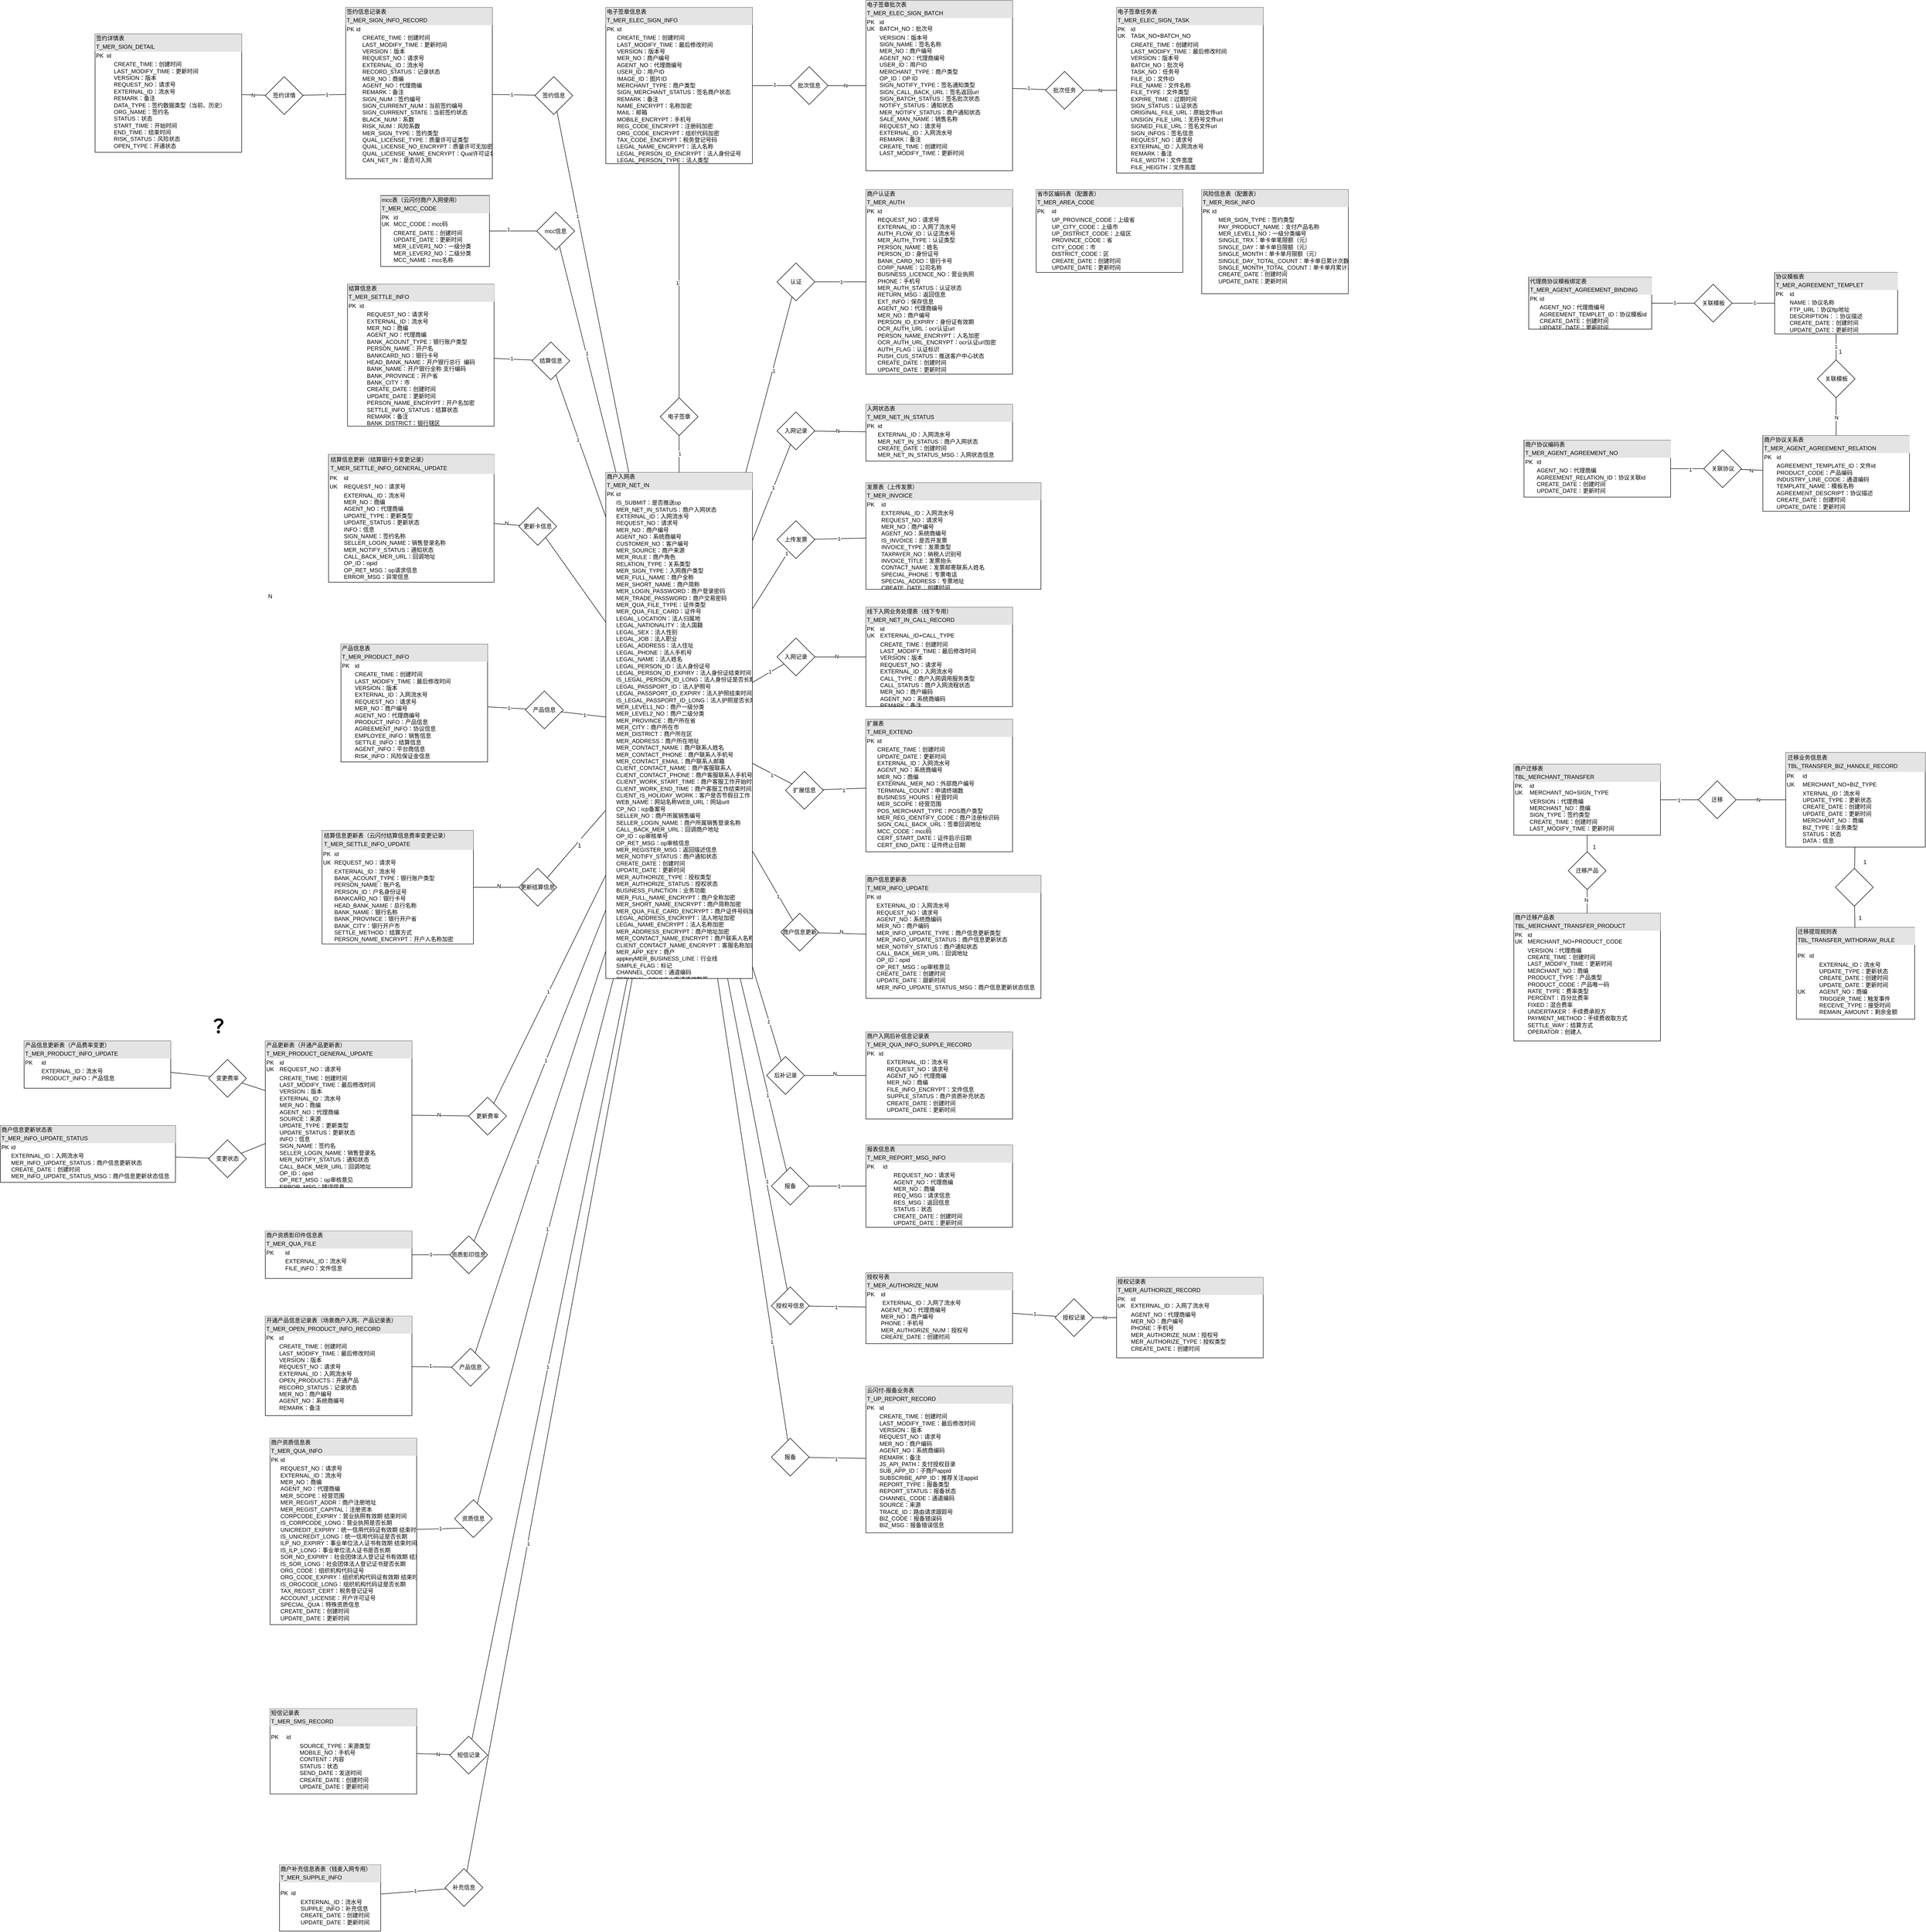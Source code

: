<mxfile version="14.7.3" type="github" pages="2">
  <diagram name="工作日/非工作日结算产品" id="74e2e168-ea6b-b213-b513-2b3c1d86103e">
    <mxGraphModel dx="4626" dy="1137" grid="0" gridSize="10" guides="1" tooltips="1" connect="1" arrows="1" fold="1" page="0" pageScale="1" pageWidth="1100" pageHeight="850" background="#ffffff" math="0" shadow="0">
      <root>
        <mxCell id="0" />
        <mxCell id="1" parent="0" />
        <mxCell id="8Uxi-zQT37v6RsOlaNyQ-419" value="&lt;div style=&quot;box-sizing:border-box;width:100%;background:#e4e4e4;padding:2px;&quot;&gt;代理商协议模板绑定表&lt;/div&gt;&lt;div style=&quot;box-sizing:border-box;width:100%;background:#e4e4e4;padding:2px;&quot;&gt;T_MER_AGENT_AGREEMENT_BINDING&lt;/div&gt;&lt;table style=&quot;width:100%;font-size:1em;&quot; cellpadding=&quot;2&quot; cellspacing=&quot;0&quot;&gt;&lt;tbody&gt;&lt;tr&gt;&lt;td&gt;PK&lt;/td&gt;&lt;td&gt;id&lt;/td&gt;&lt;/tr&gt;&lt;tr&gt;&lt;td&gt;&lt;br /&gt;&lt;/td&gt;&lt;td&gt;AGENT_NO：代理商编号&lt;br /&gt;AGREEMENT_TEMPLET_ID：协议模板id&lt;br /&gt;CREATE_DATE：创建时间&lt;br /&gt;UPDATE_DATE：更新时间&lt;br /&gt;&lt;br /&gt;&lt;/td&gt;&lt;/tr&gt;&lt;tr&gt;&lt;td&gt;&lt;/td&gt;&lt;td&gt;&lt;br /&gt;&lt;/td&gt;&lt;/tr&gt;&lt;/tbody&gt;&lt;/table&gt;" style="verticalAlign=top;align=left;overflow=fill;html=1;" vertex="1" parent="1">
          <mxGeometry x="401.5" y="315" width="260" height="110" as="geometry" />
        </mxCell>
        <mxCell id="8Uxi-zQT37v6RsOlaNyQ-420" value="&lt;div style=&quot;box-sizing:border-box;width:100%;background:#e4e4e4;padding:2px;&quot;&gt;协议模板表&lt;/div&gt;&lt;div style=&quot;box-sizing:border-box;width:100%;background:#e4e4e4;padding:2px;&quot;&gt;T_MER_AGREEMENT_TEMPLET&lt;/div&gt;&lt;table style=&quot;width:100%;font-size:1em;&quot; cellpadding=&quot;2&quot; cellspacing=&quot;0&quot;&gt;&lt;tbody&gt;&lt;tr&gt;&lt;td&gt;PK&lt;/td&gt;&lt;td&gt;id&lt;/td&gt;&lt;/tr&gt;&lt;tr&gt;&lt;td&gt;&lt;br /&gt;&lt;/td&gt;&lt;td&gt;NAME：协议名称&lt;br /&gt;FTP_URL：协议ftp地址&lt;br /&gt;DESCRIPTION：：协议描述&lt;br /&gt;CREATE_DATE：创建时间&lt;br /&gt;UPDATE_DATE：更新时间&lt;br /&gt;&lt;br /&gt;&lt;/td&gt;&lt;/tr&gt;&lt;tr&gt;&lt;td&gt;&lt;/td&gt;&lt;td&gt;&lt;br /&gt;&lt;/td&gt;&lt;/tr&gt;&lt;/tbody&gt;&lt;/table&gt;" style="verticalAlign=top;align=left;overflow=fill;html=1;" vertex="1" parent="1">
          <mxGeometry x="921.5" y="305" width="260" height="130" as="geometry" />
        </mxCell>
        <mxCell id="8Uxi-zQT37v6RsOlaNyQ-421" value="&lt;div style=&quot;box-sizing:border-box;width:100%;background:#e4e4e4;padding:2px;&quot;&gt;商户协议关系表&lt;/div&gt;&lt;div style=&quot;box-sizing:border-box;width:100%;background:#e4e4e4;padding:2px;&quot;&gt;T_MER_AGENT_AGREEMENT_RELATION&lt;/div&gt;&lt;table style=&quot;width:100%;font-size:1em;&quot; cellpadding=&quot;2&quot; cellspacing=&quot;0&quot;&gt;&lt;tbody&gt;&lt;tr&gt;&lt;td&gt;PK&lt;/td&gt;&lt;td&gt;id&lt;/td&gt;&lt;/tr&gt;&lt;tr&gt;&lt;td&gt;&lt;br /&gt;&lt;/td&gt;&lt;td&gt;AGREEMENT_TEMPLATE_ID：文件id&lt;br /&gt;PRODUCT_CODE：产品编码&lt;br /&gt;INDUSTRY_LINE_CODE：通道编码&lt;br /&gt;TEMPLATE_NAME：模板名称&lt;br /&gt;AGREEMENT_DESCRIPT：协议描述&lt;br /&gt;CREATE_DATE：创建时间&lt;br /&gt;UPDATE_DATE：更新时间&lt;br /&gt;&lt;br /&gt;&lt;/td&gt;&lt;/tr&gt;&lt;tr&gt;&lt;td&gt;&lt;/td&gt;&lt;td&gt;&lt;br /&gt;&lt;/td&gt;&lt;/tr&gt;&lt;/tbody&gt;&lt;/table&gt;" style="verticalAlign=top;align=left;overflow=fill;html=1;" vertex="1" parent="1">
          <mxGeometry x="896.5" y="650" width="310" height="160" as="geometry" />
        </mxCell>
        <mxCell id="8Uxi-zQT37v6RsOlaNyQ-422" value="&lt;div style=&quot;box-sizing:border-box;width:100%;background:#e4e4e4;padding:2px;&quot;&gt;商户协议编码表&lt;/div&gt;&lt;div style=&quot;box-sizing:border-box;width:100%;background:#e4e4e4;padding:2px;&quot;&gt;T_MER_AGENT_AGREEMENT_NO&lt;/div&gt;&lt;table style=&quot;width:100%;font-size:1em;&quot; cellpadding=&quot;2&quot; cellspacing=&quot;0&quot;&gt;&lt;tbody&gt;&lt;tr&gt;&lt;td&gt;PK&lt;/td&gt;&lt;td&gt;id&lt;/td&gt;&lt;/tr&gt;&lt;tr&gt;&lt;td&gt;&lt;br /&gt;&lt;/td&gt;&lt;td&gt;AGENT_NO：代理商编&lt;br /&gt;AGREEMENT_RELATION_ID：协议关联id&lt;br /&gt;CREATE_DATE：创建时间&lt;br /&gt;UPDATE_DATE：更新时间&lt;br /&gt;&lt;br /&gt;&lt;/td&gt;&lt;/tr&gt;&lt;tr&gt;&lt;td&gt;&lt;/td&gt;&lt;td&gt;&lt;br /&gt;&lt;/td&gt;&lt;/tr&gt;&lt;/tbody&gt;&lt;/table&gt;" style="verticalAlign=top;align=left;overflow=fill;html=1;" vertex="1" parent="1">
          <mxGeometry x="391.5" y="660" width="310" height="120" as="geometry" />
        </mxCell>
        <mxCell id="8Uxi-zQT37v6RsOlaNyQ-423" value="&lt;div style=&quot;box-sizing:border-box;width:100%;background:#e4e4e4;padding:2px;&quot;&gt;省市区编码表（配置表）&lt;/div&gt;&lt;div style=&quot;box-sizing:border-box;width:100%;background:#e4e4e4;padding:2px;&quot;&gt;T_MER_AREA_CODE&lt;/div&gt;&lt;table style=&quot;width:100%;font-size:1em;&quot; cellpadding=&quot;2&quot; cellspacing=&quot;0&quot;&gt;&lt;tbody&gt;&lt;tr&gt;&lt;td&gt;PK&lt;/td&gt;&lt;td&gt;id&lt;/td&gt;&lt;/tr&gt;&lt;tr&gt;&lt;td&gt;&lt;br /&gt;&lt;/td&gt;&lt;td&gt;UP_PROVINCE_CODE：上级省&lt;br /&gt;UP_CITY_CODE：上级市&lt;br /&gt;UP_DISTRICT_CODE：上级区&lt;br /&gt;PROVINCE_CODE：省&lt;br /&gt;CITY_CODE：市&lt;br /&gt;DISTRICT_CODE：区&lt;br /&gt;CREATE_DATE：创建时间&lt;br /&gt;UPDATE_DATE：更新时间&lt;br /&gt;&lt;br /&gt;&lt;/td&gt;&lt;/tr&gt;&lt;tr&gt;&lt;td&gt;&lt;/td&gt;&lt;td&gt;&lt;br /&gt;&lt;/td&gt;&lt;/tr&gt;&lt;/tbody&gt;&lt;/table&gt;" style="verticalAlign=top;align=left;overflow=fill;html=1;" vertex="1" parent="1">
          <mxGeometry x="-640" y="130" width="310" height="175" as="geometry" />
        </mxCell>
        <mxCell id="8Uxi-zQT37v6RsOlaNyQ-424" value="&lt;div style=&quot;box-sizing:border-box;width:100%;background:#e4e4e4;padding:2px;&quot;&gt;商户认证表&lt;/div&gt;&lt;div style=&quot;box-sizing:border-box;width:100%;background:#e4e4e4;padding:2px;&quot;&gt;T_MER_AUTH&lt;/div&gt;&lt;table style=&quot;width:100%;font-size:1em;&quot; cellpadding=&quot;2&quot; cellspacing=&quot;0&quot;&gt;&lt;tbody&gt;&lt;tr&gt;&lt;td&gt;PK&lt;/td&gt;&lt;td&gt;id&lt;/td&gt;&lt;/tr&gt;&lt;tr&gt;&lt;td&gt;&lt;br /&gt;&lt;/td&gt;&lt;td&gt;REQUEST_NO：请求号&lt;br /&gt;EXTERNAL_ID：入网了流水号&lt;br /&gt;AUTH_FLOW_ID：认证流水号&lt;br /&gt;MER_AUTH_TYPE：认证类型&lt;br /&gt;PERSON_NAME：姓名&lt;br /&gt;PERSON_ID：身份证号&lt;br /&gt;BANK_CARD_NO：银行卡号&lt;br /&gt;CORP_NAME：公司名称&lt;br /&gt;BUSINESS_LICENCE_NO：营业执照&lt;br /&gt;PHONE：手机号&lt;br /&gt;MER_AUTH_STATUS：认证状态&lt;br /&gt;RETURN_MSG：返回信息&lt;br /&gt;EXT_INFO：保存信息&lt;br /&gt;AGENT_NO：代理商编号&lt;br /&gt;MER_NO：商户编号&lt;br /&gt;PERSON_ID_EXPIRY：身份证有效期&lt;br /&gt;OCR_AUTH_URL：ocr认证url&lt;br /&gt;PERSON_NAME_ENCRYPT：人名加密&lt;br /&gt;OCR_AUTH_URL_ENCRYPT：ocr认证url加密&lt;br /&gt;AUTH_FLAG：认证标识&lt;br /&gt;PUSH_CUS_STATUS：推送客户中心状态&lt;br /&gt;CREATE_DATE：创建时间&lt;br /&gt;UPDATE_DATE：更新时间&lt;br /&gt;&lt;br /&gt;&lt;/td&gt;&lt;/tr&gt;&lt;tr&gt;&lt;td&gt;&lt;/td&gt;&lt;td&gt;&lt;br /&gt;&lt;/td&gt;&lt;/tr&gt;&lt;/tbody&gt;&lt;/table&gt;" style="verticalAlign=top;align=left;overflow=fill;html=1;" vertex="1" parent="1">
          <mxGeometry x="-1000" y="130" width="310" height="390" as="geometry" />
        </mxCell>
        <mxCell id="8Uxi-zQT37v6RsOlaNyQ-425" value="&lt;div style=&quot;box-sizing:border-box;width:100%;background:#e4e4e4;padding:2px;&quot;&gt;授权号表&lt;/div&gt;&lt;div style=&quot;box-sizing:border-box;width:100%;background:#e4e4e4;padding:2px;&quot;&gt;T_MER_AUTHORIZE_NUM&lt;/div&gt;&lt;table style=&quot;width:100%;font-size:1em;&quot; cellpadding=&quot;2&quot; cellspacing=&quot;0&quot;&gt;&lt;tbody&gt;&lt;tr&gt;&lt;td&gt;PK&lt;/td&gt;&lt;td&gt;id&lt;/td&gt;&lt;/tr&gt;&lt;tr&gt;&lt;td&gt;&lt;br /&gt;&lt;/td&gt;&lt;td&gt; EXTERNAL_ID：入网了流水号 &lt;br /&gt;AGENT_NO：代理商编号 &lt;br /&gt;MER_NO：商户编号 &lt;br /&gt;PHONE：手机号 &lt;br /&gt;MER_AUTHORIZE_NUM：授权号&lt;br /&gt;CREATE_DATE：创建时间&lt;br /&gt;&lt;/td&gt;&lt;/tr&gt;&lt;tr&gt;&lt;td&gt;&lt;/td&gt;&lt;td&gt;&lt;br /&gt;&lt;/td&gt;&lt;/tr&gt;&lt;/tbody&gt;&lt;/table&gt;" style="verticalAlign=top;align=left;overflow=fill;html=1;" vertex="1" parent="1">
          <mxGeometry x="-1000" y="2420" width="310" height="150" as="geometry" />
        </mxCell>
        <mxCell id="8Uxi-zQT37v6RsOlaNyQ-426" value="&lt;div style=&quot;box-sizing:border-box;width:100%;background:#e4e4e4;padding:2px;&quot;&gt;授权记录表&lt;/div&gt;&lt;div style=&quot;box-sizing:border-box;width:100%;background:#e4e4e4;padding:2px;&quot;&gt;T_MER_AUTHORIZE_RECORD&lt;/div&gt;&lt;table style=&quot;width:100%;font-size:1em;&quot; cellpadding=&quot;2&quot; cellspacing=&quot;0&quot;&gt;&lt;tbody&gt;&lt;tr&gt;&lt;td&gt;PK&lt;br /&gt;UK&lt;/td&gt;&lt;td&gt;id&lt;br /&gt;EXTERNAL_ID：入网了流水号&lt;br /&gt;&lt;/td&gt;&lt;/tr&gt;&lt;tr&gt;&lt;td&gt;&lt;br /&gt;&lt;/td&gt;&lt;td&gt;AGENT_NO：代理商编号 &lt;br /&gt;MER_NO：商户编号 &lt;br /&gt;PHONE：手机号 &lt;br /&gt;MER_AUTHORIZE_NUM：授权号 &lt;br /&gt;MER_AUTHORIZE_TYPE：授权类型&lt;br /&gt;CREATE_DATE：创建时间&lt;br /&gt;&lt;/td&gt;&lt;/tr&gt;&lt;tr&gt;&lt;td&gt;&lt;/td&gt;&lt;td&gt;&lt;br /&gt;&lt;/td&gt;&lt;/tr&gt;&lt;/tbody&gt;&lt;/table&gt;" style="verticalAlign=top;align=left;overflow=fill;html=1;" vertex="1" parent="1">
          <mxGeometry x="-470" y="2430" width="310" height="170" as="geometry" />
        </mxCell>
        <mxCell id="8Uxi-zQT37v6RsOlaNyQ-427" value="&lt;div style=&quot;box-sizing:border-box;width:100%;background:#e4e4e4;padding:2px;&quot;&gt;商户迁移表&lt;/div&gt;&lt;div style=&quot;box-sizing:border-box;width:100%;background:#e4e4e4;padding:2px;&quot;&gt;TBL_MERCHANT_TRANSFER&lt;/div&gt;&lt;table style=&quot;width:100%;font-size:1em;&quot; cellpadding=&quot;2&quot; cellspacing=&quot;0&quot;&gt;&lt;tbody&gt;&lt;tr&gt;&lt;td&gt;PK&lt;br /&gt;UK&lt;/td&gt;&lt;td&gt;id&lt;br /&gt;MERCHANT_NO+SIGN_TYPE&lt;br /&gt;&lt;/td&gt;&lt;/tr&gt;&lt;tr&gt;&lt;td&gt;&lt;br /&gt;&lt;/td&gt;&lt;td&gt;VERSION：代理商编&lt;br /&gt;MERCHANT_NO：商编&lt;br /&gt;SIGN_TYPE：签约类型&lt;br /&gt;CREATE_TIME：创建时间&lt;br /&gt;LAST_MODIFY_TIME：更新时间&lt;br /&gt;&lt;br /&gt;&lt;/td&gt;&lt;/tr&gt;&lt;tr&gt;&lt;td&gt;&lt;/td&gt;&lt;td&gt;&lt;br /&gt;&lt;/td&gt;&lt;/tr&gt;&lt;/tbody&gt;&lt;/table&gt;" style="verticalAlign=top;align=left;overflow=fill;html=1;" vertex="1" parent="1">
          <mxGeometry x="370" y="1345" width="310" height="150" as="geometry" />
        </mxCell>
        <mxCell id="8Uxi-zQT37v6RsOlaNyQ-428" value="&lt;div style=&quot;box-sizing:border-box;width:100%;background:#e4e4e4;padding:2px;&quot;&gt;商户迁移产品表&lt;/div&gt;&lt;div style=&quot;box-sizing:border-box;width:100%;background:#e4e4e4;padding:2px;&quot;&gt;TBL_MERCHANT_TRANSFER_PRODUCT&lt;/div&gt;&lt;table style=&quot;width:100%;font-size:1em;&quot; cellpadding=&quot;2&quot; cellspacing=&quot;0&quot;&gt;&lt;tbody&gt;&lt;tr&gt;&lt;td&gt;PK&lt;br /&gt;UK&lt;br /&gt;&lt;/td&gt;&lt;td&gt;id&lt;br /&gt;MERCHANT_NO+PRODUCT_CODE&lt;br /&gt;&lt;/td&gt;&lt;/tr&gt;&lt;tr&gt;&lt;td&gt;&lt;br /&gt;&lt;/td&gt;&lt;td&gt;VERSION：代理商编&lt;br /&gt;CREATE_TIME：创建时间&lt;br /&gt;LAST_MODIFY_TIME：更新时间&lt;br /&gt;MERCHANT_NO：商编&lt;br /&gt;PRODUCT_TYPE：产品类型&lt;br /&gt;PRODUCT_CODE：产品唯一码&lt;br /&gt;RATE_TYPE：费率类型&lt;br /&gt;PERCENT：百分比费率&lt;br /&gt;FIXED：混合费率&lt;br /&gt;UNDERTAKER：手续费承担方&lt;br /&gt;PAYMENT_METHOD：手续费收取方式&lt;br /&gt;SETTLE_WAY：结算方式&lt;br /&gt;OPERATOR：创建人&lt;br /&gt;&lt;br /&gt;&lt;/td&gt;&lt;/tr&gt;&lt;tr&gt;&lt;td&gt;&lt;/td&gt;&lt;td&gt;&lt;br /&gt;&lt;/td&gt;&lt;/tr&gt;&lt;/tbody&gt;&lt;/table&gt;" style="verticalAlign=top;align=left;overflow=fill;html=1;" vertex="1" parent="1">
          <mxGeometry x="370" y="1660" width="310" height="270" as="geometry" />
        </mxCell>
        <mxCell id="8Uxi-zQT37v6RsOlaNyQ-429" value="&lt;div style=&quot;box-sizing:border-box;width:100%;background:#e4e4e4;padding:2px;&quot;&gt;电子签章批次表&lt;/div&gt;&lt;div style=&quot;box-sizing:border-box;width:100%;background:#e4e4e4;padding:2px;&quot;&gt;T_MER_ELEC_SIGN_BATCH&lt;/div&gt;&lt;table style=&quot;width:100%;font-size:1em;&quot; cellpadding=&quot;2&quot; cellspacing=&quot;0&quot;&gt;&lt;tbody&gt;&lt;tr&gt;&lt;td&gt;PK&lt;br /&gt;UK&lt;/td&gt;&lt;td&gt;id&lt;br /&gt;BATCH_NO：批次号&lt;br /&gt;&lt;/td&gt;&lt;/tr&gt;&lt;tr&gt;&lt;td&gt;&lt;br /&gt;&lt;/td&gt;&lt;td&gt;VERSION：版本号 &lt;br /&gt;SIGN_NAME：签名名称 &lt;br /&gt;MER_NO：商户编号 &lt;br /&gt;AGENT_NO：代理商编号 &lt;br /&gt;USER_ID：用户ID &lt;br /&gt;MERCHANT_TYPE：商户类型 &lt;br /&gt;OP_ID：OP ID &lt;br /&gt;SIGN_NOTIFY_TYPE：签名通知类型 &lt;br /&gt;SIGN_CALL_BACK_URL：签名返回url &lt;br /&gt;SIGN_BATCH_STATUS：签名批次状态 &lt;br /&gt;NOTIFY_STATUS：通知状态 &lt;br /&gt;MER_NOTIFY_STATUS：商户通知状态 &lt;br /&gt;SALE_MAN_NAME：销售名称 &lt;br /&gt;REQUEST_NO：请求号 &lt;br /&gt;EXTERNAL_ID：入网流水号 &lt;br /&gt;REMARK：备注&lt;br /&gt;CREATE_TIME：创建时间&lt;br /&gt;LAST_MODIFY_TIME：更新时间&lt;br /&gt;&lt;br /&gt;&lt;/td&gt;&lt;/tr&gt;&lt;tr&gt;&lt;td&gt;&lt;/td&gt;&lt;td&gt;&lt;br /&gt;&lt;/td&gt;&lt;/tr&gt;&lt;/tbody&gt;&lt;/table&gt;" style="verticalAlign=top;align=left;overflow=fill;html=1;" vertex="1" parent="1">
          <mxGeometry x="-1000" y="-270" width="310" height="360" as="geometry" />
        </mxCell>
        <mxCell id="8Uxi-zQT37v6RsOlaNyQ-430" value="&lt;div style=&quot;box-sizing:border-box;width:100%;background:#e4e4e4;padding:2px;&quot;&gt;电子签章信息表&lt;/div&gt;&lt;div style=&quot;box-sizing:border-box;width:100%;background:#e4e4e4;padding:2px;&quot;&gt;T_MER_ELEC_SIGN_INFO&lt;/div&gt;&lt;table style=&quot;width:100%;font-size:1em;&quot; cellpadding=&quot;2&quot; cellspacing=&quot;0&quot;&gt;&lt;tbody&gt;&lt;tr&gt;&lt;td&gt;PK&lt;/td&gt;&lt;td&gt;id&lt;/td&gt;&lt;/tr&gt;&lt;tr&gt;&lt;td&gt;&lt;br /&gt;&lt;/td&gt;&lt;td&gt;CREATE_TIME：创建时间 &lt;br /&gt;LAST_MODIFY_TIME：最后修改时间 &lt;br /&gt;VERSION：版本号 &lt;br /&gt;MER_NO：商户编号 &lt;br /&gt;AGENT_NO：代理商编号 &lt;br /&gt;USER_ID：用户ID &lt;br /&gt;IMAGE_ID：图片ID &lt;br /&gt;MERCHANT_TYPE：商户类型 &lt;br /&gt;SIGN_MERCHANT_STATUS：签名商户状态 &lt;br /&gt;REMARK：备注 &lt;br /&gt;NAME_ENCRYPT：名称加密 &lt;br /&gt;MAIL：邮箱 &lt;br /&gt;MOBILE_ENCRYPT：手机号 &lt;br /&gt;REG_CODE_ENCRYPT：注册码加密 &lt;br /&gt;ORG_CODE_ENCRYPT：组织代码加密 &lt;br /&gt;TAX_CODE_ENCRYPT：税务登记号码 &lt;br /&gt;LEGAL_NAME_ENCRYPT：法人名称 &lt;br /&gt;LEGAL_PERSON_ID_ENCRYPT：法人身份证号 &lt;br /&gt;LEGAL_PERSON_TYPE：法人类型&lt;br /&gt;&lt;br /&gt;&lt;/td&gt;&lt;/tr&gt;&lt;tr&gt;&lt;td&gt;&lt;/td&gt;&lt;td&gt;&lt;br /&gt;&lt;/td&gt;&lt;/tr&gt;&lt;/tbody&gt;&lt;/table&gt;" style="verticalAlign=top;align=left;overflow=fill;html=1;" vertex="1" parent="1">
          <mxGeometry x="-1550" y="-255" width="310" height="330" as="geometry" />
        </mxCell>
        <mxCell id="8Uxi-zQT37v6RsOlaNyQ-431" value="&lt;div style=&quot;box-sizing:border-box;width:100%;background:#e4e4e4;padding:2px;&quot;&gt;电子签章任务表&lt;/div&gt;&lt;div style=&quot;box-sizing:border-box;width:100%;background:#e4e4e4;padding:2px;&quot;&gt;T_MER_ELEC_SIGN_TASK&lt;/div&gt;&lt;table style=&quot;width:100%;font-size:1em;&quot; cellpadding=&quot;2&quot; cellspacing=&quot;0&quot;&gt;&lt;tbody&gt;&lt;tr&gt;&lt;td&gt;PK&lt;br /&gt;UK&lt;/td&gt;&lt;td&gt;id&lt;br /&gt;TASK_NO+BATCH_NO&lt;br /&gt;&lt;/td&gt;&lt;/tr&gt;&lt;tr&gt;&lt;td&gt;&lt;br /&gt;&lt;/td&gt;&lt;td&gt;CREATE_TIME：创建时间 &lt;br /&gt;LAST_MODIFY_TIME：最后修改时间 &lt;br /&gt;VERSION：版本号 &lt;br /&gt;BATCH_NO：批次号 &lt;br /&gt;TASK_NO：任务号 &lt;br /&gt;FILE_ID：文件ID &lt;br /&gt;FILE_NAME：文件名称 &lt;br /&gt;FILE_TYPE：文件类型 &lt;br /&gt;EXPIRE_TIME：过期时间 &lt;br /&gt;SIGN_STATUS：认证状态 &lt;br /&gt;ORIGINAL_FILE_URL：原始文件url &lt;br /&gt;UNSIGN_FILE_URL：无符号文件url &lt;br /&gt;SIGNED_FILE_URL：签名文件url &lt;br /&gt;SIGN_INFOS：签名信息 &lt;br /&gt;REQUEST_NO：请求号 &lt;br /&gt;EXTERNAL_ID：入网流水号 &lt;br /&gt;REMARK：备注 &lt;br /&gt;FILE_WIDTH：文件宽度 &lt;br /&gt;FILE_HEIGTH：文件高度&lt;br /&gt;&lt;br /&gt;&lt;/td&gt;&lt;/tr&gt;&lt;tr&gt;&lt;td&gt;&lt;/td&gt;&lt;td&gt;&lt;br /&gt;&lt;/td&gt;&lt;/tr&gt;&lt;/tbody&gt;&lt;/table&gt;" style="verticalAlign=top;align=left;overflow=fill;html=1;" vertex="1" parent="1">
          <mxGeometry x="-470" y="-255" width="310" height="350" as="geometry" />
        </mxCell>
        <mxCell id="8Uxi-zQT37v6RsOlaNyQ-432" value="&lt;div style=&quot;box-sizing:border-box;width:100%;background:#e4e4e4;padding:2px;&quot;&gt;扩展表&lt;/div&gt;&lt;div style=&quot;box-sizing:border-box;width:100%;background:#e4e4e4;padding:2px;&quot;&gt;T_MER_EXTEND&lt;/div&gt;&lt;table style=&quot;width:100%;font-size:1em;&quot; cellpadding=&quot;2&quot; cellspacing=&quot;0&quot;&gt;&lt;tbody&gt;&lt;tr&gt;&lt;td&gt;PK&lt;/td&gt;&lt;td&gt;id&lt;/td&gt;&lt;/tr&gt;&lt;tr&gt;&lt;td&gt;&lt;br /&gt;&lt;/td&gt;&lt;td&gt;CREATE_TIME：创建时间&lt;br /&gt;UPDATE_DATE：更新时间&lt;br /&gt;EXTERNAL_ID：入网流水号&lt;br /&gt;AGENT_NO：系统商编号&lt;br /&gt;MER_NO：商编&lt;br /&gt;EXTERNAL_MER_NO：外部商户编号&lt;br /&gt;TERMINAL_COUNT：申请终端数&lt;br /&gt;BUSINESS_HOURS：经营时间&lt;br /&gt;MER_SCOPE：经营范围&lt;br /&gt;POS_MERCHANT_TYPE：POS商户类型&lt;br /&gt;MER_REG_IDENTIFY_CODE：商户注册标识码&lt;br /&gt;SIGN_CALL_BACK_URL：签章回调地址&lt;br /&gt;MCC_CODE：mcc码&lt;br /&gt;CERT_START_DATE：证件启示日期&lt;br /&gt;CERT_END_DATE：证件终止日期&lt;br /&gt;&lt;br /&gt;&lt;/td&gt;&lt;/tr&gt;&lt;tr&gt;&lt;td&gt;&lt;/td&gt;&lt;td&gt;&lt;br /&gt;&lt;/td&gt;&lt;/tr&gt;&lt;/tbody&gt;&lt;/table&gt;" style="verticalAlign=top;align=left;overflow=fill;html=1;" vertex="1" parent="1">
          <mxGeometry x="-1000" y="1250" width="310" height="280" as="geometry" />
        </mxCell>
        <mxCell id="8Uxi-zQT37v6RsOlaNyQ-433" value="&lt;div style=&quot;box-sizing:border-box;width:100%;background:#e4e4e4;padding:2px;&quot;&gt;商户信息更新表&lt;/div&gt;&lt;div style=&quot;box-sizing:border-box;width:100%;background:#e4e4e4;padding:2px;&quot;&gt;T_MER_INFO_UPDATE&lt;/div&gt;&lt;table style=&quot;width:100%;font-size:1em;&quot; cellpadding=&quot;2&quot; cellspacing=&quot;0&quot;&gt;&lt;tbody&gt;&lt;tr&gt;&lt;td&gt;PK&lt;/td&gt;&lt;td&gt;id&lt;/td&gt;&lt;/tr&gt;&lt;tr&gt;&lt;td&gt;&lt;br /&gt;&lt;/td&gt;&lt;td&gt;EXTERNAL_ID：入网流水号&lt;br /&gt;REQUEST_NO：请求号&lt;br /&gt;AGENT_NO：系统商编码&lt;br /&gt;MER_NO：商户编码&lt;br /&gt;MER_INFO_UPDATE_TYPE：商户信息更新类型&lt;br /&gt;MER_INFO_UPDATE_STATUS：商户信息更新状态&lt;br /&gt;MER_NOTIFY_STATUS：商户通知状态&lt;br /&gt;CALL_BACK_MER_URL：回调地址&lt;br /&gt;OP_ID：opid&lt;br /&gt;OP_RET_MSG：op审核意见&lt;br /&gt;CREATE_DATE：创建时间&lt;br /&gt;UPDATE_DATE：跟新时间&lt;br /&gt;MER_INFO_UPDATE_STATUS_MSG：商户信息更新状态信息&lt;br /&gt;&lt;br /&gt;&lt;/td&gt;&lt;/tr&gt;&lt;tr&gt;&lt;td&gt;&lt;/td&gt;&lt;td&gt;&lt;br /&gt;&lt;/td&gt;&lt;/tr&gt;&lt;/tbody&gt;&lt;/table&gt;" style="verticalAlign=top;align=left;overflow=fill;html=1;" vertex="1" parent="1">
          <mxGeometry x="-1000" y="1580" width="370" height="260" as="geometry" />
        </mxCell>
        <mxCell id="8Uxi-zQT37v6RsOlaNyQ-434" value="&lt;div style=&quot;box-sizing:border-box;width:100%;background:#e4e4e4;padding:2px;&quot;&gt;商户信息更新状态表&lt;/div&gt;&lt;div style=&quot;box-sizing:border-box;width:100%;background:#e4e4e4;padding:2px;&quot;&gt;T_MER_INFO_UPDATE_STATUS&lt;/div&gt;&lt;table style=&quot;width:100%;font-size:1em;&quot; cellpadding=&quot;2&quot; cellspacing=&quot;0&quot;&gt;&lt;tbody&gt;&lt;tr&gt;&lt;td&gt;PK&lt;/td&gt;&lt;td&gt;id&lt;/td&gt;&lt;/tr&gt;&lt;tr&gt;&lt;td&gt;&lt;br /&gt;&lt;/td&gt;&lt;td&gt;EXTERNAL_ID：入网流水号 &lt;br /&gt;MER_INFO_UPDATE_STATUS：商户信息更新状态 &lt;br /&gt;CREATE_DATE：创建时间 &lt;br /&gt;MER_INFO_UPDATE_STATUS_MSG：商户信息更新状态信息&lt;br /&gt;&lt;br /&gt;&lt;/td&gt;&lt;/tr&gt;&lt;tr&gt;&lt;td&gt;&lt;/td&gt;&lt;td&gt;&lt;br /&gt;&lt;/td&gt;&lt;/tr&gt;&lt;/tbody&gt;&lt;/table&gt;" style="verticalAlign=top;align=left;overflow=fill;html=1;" vertex="1" parent="1">
          <mxGeometry x="-2830" y="2109" width="370" height="120" as="geometry" />
        </mxCell>
        <mxCell id="8Uxi-zQT37v6RsOlaNyQ-435" value="&lt;div style=&quot;box-sizing:border-box;width:100%;background:#e4e4e4;padding:2px;&quot;&gt;发票表（上传发票）&lt;/div&gt;&lt;div style=&quot;box-sizing:border-box;width:100%;background:#e4e4e4;padding:2px;&quot;&gt;T_MER_INVOICE&lt;/div&gt;&lt;table style=&quot;width:100%;font-size:1em;&quot; cellpadding=&quot;2&quot; cellspacing=&quot;0&quot;&gt;&lt;tbody&gt;&lt;tr&gt;&lt;td&gt;PK&lt;/td&gt;&lt;td&gt;id&lt;/td&gt;&lt;/tr&gt;&lt;tr&gt;&lt;td&gt;&lt;br /&gt;&lt;/td&gt;&lt;td&gt;EXTERNAL_ID：入网流水号&lt;br /&gt;REQUEST_NO：请求号&lt;br /&gt;MER_NO：商户编号&lt;br /&gt;AGENT_NO：系统商编号&lt;br /&gt;IS_INVOICE：是否开发票&lt;br /&gt;INVOICE_TYPE：发票类型&lt;br /&gt;TAXPAYER_NO：纳税人识别号&lt;br /&gt;INVOICE_TITLE：发票抬头&lt;br /&gt;CONTACT_NAME：发票邮寄联系人姓名&lt;br /&gt;SPECIAL_PHONE：专票电话&lt;br /&gt;SPECIAL_ADDRESS：专票地址&lt;br /&gt;CREATE_DATE：创建时间&lt;br /&gt;UPDATE_DATE：更新时间&lt;br /&gt;&lt;br /&gt;&lt;/td&gt;&lt;/tr&gt;&lt;tr&gt;&lt;td&gt;&lt;/td&gt;&lt;td&gt;&lt;br /&gt;&lt;/td&gt;&lt;/tr&gt;&lt;/tbody&gt;&lt;/table&gt;" style="verticalAlign=top;align=left;overflow=fill;html=1;" vertex="1" parent="1">
          <mxGeometry x="-1000" y="750" width="370" height="225" as="geometry" />
        </mxCell>
        <mxCell id="8Uxi-zQT37v6RsOlaNyQ-436" value="&lt;div style=&quot;box-sizing:border-box;width:100%;background:#e4e4e4;padding:2px;&quot;&gt;mcc表（云闪付商户入网使用）&lt;/div&gt;&lt;div style=&quot;box-sizing:border-box;width:100%;background:#e4e4e4;padding:2px;&quot;&gt;T_MER_MCC_CODE&lt;/div&gt;&lt;table style=&quot;width:100%;font-size:1em;&quot; cellpadding=&quot;2&quot; cellspacing=&quot;0&quot;&gt;&lt;tbody&gt;&lt;tr&gt;&lt;td&gt;PK&lt;br /&gt;UK&lt;/td&gt;&lt;td&gt;id&lt;br /&gt;MCC_CODE：mcc码&lt;br /&gt;&lt;/td&gt;&lt;/tr&gt;&lt;tr&gt;&lt;td&gt;&lt;br /&gt;&lt;/td&gt;&lt;td&gt;CREATE_DATE：创建时间&lt;br /&gt;UPDATE_DATE：更新时间&lt;br /&gt;MER_LEVER1_NO：一级分类&lt;br /&gt;MER_LEVER2_NO：二级分类&lt;br /&gt;MCC_NAME：mcc名称&lt;br /&gt;&lt;br /&gt;&lt;/td&gt;&lt;/tr&gt;&lt;tr&gt;&lt;td&gt;&lt;/td&gt;&lt;td&gt;&lt;br /&gt;&lt;/td&gt;&lt;/tr&gt;&lt;/tbody&gt;&lt;/table&gt;" style="verticalAlign=top;align=left;overflow=fill;html=1;" vertex="1" parent="1">
          <mxGeometry x="-2026" y="142.5" width="230" height="150" as="geometry" />
        </mxCell>
        <mxCell id="8Uxi-zQT37v6RsOlaNyQ-437" value="&lt;div style=&quot;box-sizing:border-box;width:100%;background:#e4e4e4;padding:2px;&quot;&gt;线下入网业务处理表（线下专用）&lt;/div&gt;&lt;div style=&quot;box-sizing:border-box;width:100%;background:#e4e4e4;padding:2px;&quot;&gt;T_MER_NET_IN_CALL_RECORD&lt;/div&gt;&lt;table style=&quot;width:100%;font-size:1em;&quot; cellpadding=&quot;2&quot; cellspacing=&quot;0&quot;&gt;&lt;tbody&gt;&lt;tr&gt;&lt;td&gt;PK&lt;br /&gt;UK&lt;/td&gt;&lt;td&gt;id&lt;br /&gt;EXTERNAL_ID+CALL_TYPE&lt;br /&gt;&lt;/td&gt;&lt;/tr&gt;&lt;tr&gt;&lt;td&gt;&lt;br /&gt;&lt;/td&gt;&lt;td&gt;CREATE_TIME：创建时间&lt;br /&gt;LAST_MODIFY_TIME：最后修改时间&lt;br /&gt;VERSION：版本&lt;br /&gt;REQUEST_NO：请求号&lt;br /&gt;EXTERNAL_ID：入网流水号&lt;br /&gt;CALL_TYPE：商户入网调用服务类型&lt;br /&gt;CALL_STATUS：商户入网流程状态&lt;br /&gt;MER_NO：商户编码&lt;br /&gt;AGENT_NO：系统商编码&lt;br /&gt;REMARK：备注&lt;br /&gt;&lt;/td&gt;&lt;/tr&gt;&lt;tr&gt;&lt;td&gt;&lt;/td&gt;&lt;td&gt;&lt;br /&gt;&lt;/td&gt;&lt;/tr&gt;&lt;/tbody&gt;&lt;/table&gt;" style="verticalAlign=top;align=left;overflow=fill;html=1;" vertex="1" parent="1">
          <mxGeometry x="-1000" y="1013" width="310" height="210" as="geometry" />
        </mxCell>
        <mxCell id="8Uxi-zQT37v6RsOlaNyQ-438" value="&lt;div style=&quot;box-sizing:border-box;width:100%;background:#e4e4e4;padding:2px;&quot;&gt;商户入网表&lt;/div&gt;&lt;div style=&quot;box-sizing:border-box;width:100%;background:#e4e4e4;padding:2px;&quot;&gt;T_MER_NET_IN&lt;/div&gt;&lt;table style=&quot;width:100%;font-size:1em;&quot; cellpadding=&quot;2&quot; cellspacing=&quot;0&quot;&gt;&lt;tbody&gt;&lt;tr&gt;&lt;td&gt;PK&lt;/td&gt;&lt;td&gt;id&lt;/td&gt;&lt;/tr&gt;&lt;tr&gt;&lt;td&gt;&lt;br /&gt;&lt;/td&gt;&lt;td&gt;IS_SUBMIT：是否推送op&lt;br /&gt;MER_NET_IN_STATUS：商户入网状态&lt;br /&gt;EXTERNAL_ID：入网流水号&lt;br /&gt;REQUEST_NO：请求号&lt;br /&gt;MER_NO：商户编号&lt;br /&gt;AGENT_NO：系统商编号&lt;br /&gt;CUSTOMER_NO：客户编号&lt;br /&gt;MER_SOURCE：商户来源&lt;br /&gt;MER_RULE：商户角色&lt;br /&gt;RELATION_TYPE：关系类型&lt;br /&gt;MER_SIGN_TYPE：入网商户类型&lt;br /&gt;MER_FULL_NAME：商户全称&lt;br /&gt;MER_SHORT_NAME：商户简称&lt;br /&gt;MER_LOGIN_PASSWORD：商户登录密码&lt;br /&gt;MER_TRADE_PASSWORD：商户交易密码&lt;br /&gt;MER_QUA_FILE_TYPE：证件类型&lt;br /&gt;MER_QUA_FILE_CARD：证件号&lt;br /&gt;LEGAL_LOCATION：法人归属地&lt;br /&gt;LEGAL_NATIONALITY：法人国籍&lt;br /&gt;LEGAL_SEX：法人性别&lt;br /&gt;LEGAL_JOB：法人职业&lt;br /&gt;LEGAL_ADDRESS：法人住址&lt;br /&gt;LEGAL_PHONE：法人手机号&lt;br /&gt;LEGAL_NAME：法人姓名&lt;br /&gt;LEGAL_PERSON_ID：法人身份证号&lt;br /&gt;LEGAL_PERSON_ID_EXPIRY：法人身份证结束时间&lt;br /&gt;IS_LEGAL_PERSON_ID_LONG：法人身份证是否长期&lt;br /&gt;LEGAL_PASSPORT_ID：法人护照号&lt;br /&gt;LEGAL_PASSPORT_ID_EXPIRY：法人护照结束时间&lt;br /&gt;IS_LEGAL_PASSPORT_ID_LONG：法人护照是否长期&lt;br /&gt;MER_LEVEL1_NO：商户一级分类&lt;br /&gt;MER_LEVEL2_NO：商户二级分类&lt;br /&gt;MER_PROVINCE：商户所在省&lt;br /&gt;MER_CITY：商户所在市&lt;br /&gt;MER_DISTRICT：商户所在区&lt;br /&gt;MER_ADDRESS：商户所在地址&lt;br /&gt;MER_CONTACT_NAME：商户联系人姓名&lt;br /&gt;MER_CONTACT_PHONE：商户联系人手机号&lt;br /&gt;MER_CONTACT_EMAIL：商户联系人邮箱&lt;br /&gt;CLIENT_CONTACT_NAME：商户客服联系人&lt;br /&gt;CLIENT_CONTACT_PHONE：商户客服联系人手机号&lt;br /&gt;CLIENT_WORK_START_TIME：商户客服工作开始时间&lt;br /&gt;CLIENT_WORK_END_TIME：商户客服工作结束时间&lt;br /&gt;CLIENT_IS_HOLIDAY_WORK：客户是否节假日工作&lt;br /&gt;WEB_NAME：网站名称WEB_URL：网站urlI&lt;br /&gt;CP_NO：icp备案号&lt;br /&gt;SELLER_NO：商户所属销售编号&lt;br /&gt;SELLER_LOGIN_NAME：商户所属销售登录名称&lt;br /&gt;CALL_BACK_MER_URL：回调商户地址&lt;br /&gt;OP_ID：op审核单号&lt;br /&gt;OP_RET_MSG：op审核信息&lt;br /&gt;MER_REGISTER_MSG：返回描述信息&lt;br /&gt;MER_NOTIFY_STATUS：商户通知状态&lt;br /&gt;CREATE_DATE：创建时间&lt;br /&gt;UPDATE_DATE：更新时间&lt;br /&gt;MER_AUTHORIZE_TYPE：授权类型&lt;br /&gt;MER_AUTHORIZE_STATUS：授权状态&lt;br /&gt;BUSINESS_FUNCTION：业务功能&lt;br /&gt;MER_FULL_NAME_ENCRYPT：商户全称加密&lt;br /&gt;MER_SHORT_NAME_ENCRYPT：商户简称加密&lt;br /&gt;MER_QUA_FILE_CARD_ENCRYPT：商户证件号码加密&lt;br /&gt;LEGAL_ADDRESS_ENCRYPT：法人地址加密&lt;br /&gt;LEGAL_NAME_ENCRYPT：法人名称加密&lt;br /&gt;MER_ADDRESS_ENCRYPT：商户地址加密&lt;br /&gt;MER_CONTACT_NAME_ENCRYPT：商户联系人名称加密&lt;br /&gt;CLIENT_CONTACT_NAME_ENCRYPT：客服名称加密&lt;br /&gt;MER_APP_KEY：商户&lt;br /&gt;appkeyMER_BUSINESS_LINE：行业线&lt;br /&gt;SIMPLE_FLAG：标记&lt;br /&gt;CHANNEL_CODE：通道编码&lt;br /&gt;TERMINAL_COUNT：申请终端数量&lt;br /&gt;&lt;/td&gt;&lt;/tr&gt;&lt;tr&gt;&lt;td&gt;&lt;/td&gt;&lt;td&gt;&lt;br /&gt;&lt;/td&gt;&lt;/tr&gt;&lt;/tbody&gt;&lt;/table&gt;" style="verticalAlign=top;align=left;overflow=fill;html=1;" vertex="1" parent="1">
          <mxGeometry x="-1550" y="728" width="310" height="1070" as="geometry" />
        </mxCell>
        <mxCell id="8Uxi-zQT37v6RsOlaNyQ-439" value="&lt;div style=&quot;box-sizing:border-box;width:100%;background:#e4e4e4;padding:2px;&quot;&gt;入网状态表&lt;/div&gt;&lt;div style=&quot;box-sizing:border-box;width:100%;background:#e4e4e4;padding:2px;&quot;&gt;T_MER_NET_IN_STATUS&lt;/div&gt;&lt;table style=&quot;width:100%;font-size:1em;&quot; cellpadding=&quot;2&quot; cellspacing=&quot;0&quot;&gt;&lt;tbody&gt;&lt;tr&gt;&lt;td&gt;PK&lt;/td&gt;&lt;td&gt;id&lt;/td&gt;&lt;/tr&gt;&lt;tr&gt;&lt;td&gt;&lt;br /&gt;&lt;/td&gt;&lt;td&gt;EXTERNAL_ID：入网流水号&lt;br /&gt;MER_NET_IN_STATUS：商户入网状态&lt;br /&gt;CREATE_DATE：创建时间&lt;br /&gt;MER_NET_IN_STATUS_MSG：入网状态信息&lt;br /&gt;&lt;/td&gt;&lt;/tr&gt;&lt;tr&gt;&lt;td&gt;&lt;/td&gt;&lt;td&gt;&lt;br /&gt;&lt;/td&gt;&lt;/tr&gt;&lt;/tbody&gt;&lt;/table&gt;" style="verticalAlign=top;align=left;overflow=fill;html=1;" vertex="1" parent="1">
          <mxGeometry x="-1000" y="584" width="310" height="120" as="geometry" />
        </mxCell>
        <mxCell id="8Uxi-zQT37v6RsOlaNyQ-440" value="&lt;div style=&quot;box-sizing:border-box;width:100%;background:#e4e4e4;padding:2px;&quot;&gt;开通产品信息记录表（场景商户入网、产品记录表）&lt;/div&gt;&lt;div style=&quot;box-sizing:border-box;width:100%;background:#e4e4e4;padding:2px;&quot;&gt;T_MER_OPEN_PRODUCT_INFO_RECORD&lt;/div&gt;&lt;table style=&quot;width:100%;font-size:1em;&quot; cellpadding=&quot;2&quot; cellspacing=&quot;0&quot;&gt;&lt;tbody&gt;&lt;tr&gt;&lt;td&gt;PK&lt;/td&gt;&lt;td&gt;id&lt;/td&gt;&lt;/tr&gt;&lt;tr&gt;&lt;td&gt;&lt;br /&gt;&lt;/td&gt;&lt;td&gt;CREATE_TIME：创建时间&lt;br /&gt;LAST_MODIFY_TIME：最后修改时间&lt;br /&gt;VERSION：版本&lt;br /&gt;REQUEST_NO：请求号&lt;br /&gt;EXTERNAL_ID：入网流水号&lt;br /&gt;OPEN_PRODUCTS：开通产品&lt;br /&gt;RECORD_STATUS：记录状态&lt;br /&gt;MER_NO：商户编号&lt;br /&gt;AGENT_NO：系统商编号&lt;br /&gt;REMARK：备注&lt;br /&gt;&lt;/td&gt;&lt;/tr&gt;&lt;tr&gt;&lt;td&gt;&lt;/td&gt;&lt;td&gt;&lt;br /&gt;&lt;/td&gt;&lt;/tr&gt;&lt;/tbody&gt;&lt;/table&gt;" style="verticalAlign=top;align=left;overflow=fill;html=1;" vertex="1" parent="1">
          <mxGeometry x="-2270" y="2512.12" width="310" height="210" as="geometry" />
        </mxCell>
        <mxCell id="8Uxi-zQT37v6RsOlaNyQ-441" value="&lt;div style=&quot;box-sizing:border-box;width:100%;background:#e4e4e4;padding:2px;&quot;&gt;产品更新表（开通产品更新表）&lt;/div&gt;&lt;div style=&quot;box-sizing:border-box;width:100%;background:#e4e4e4;padding:2px;&quot;&gt;T_MER_PRODUCT_GENERAL_UPDATE&lt;/div&gt;&lt;table style=&quot;width:100%;font-size:1em;&quot; cellpadding=&quot;2&quot; cellspacing=&quot;0&quot;&gt;&lt;tbody&gt;&lt;tr&gt;&lt;td&gt;PK&lt;br /&gt;UK&lt;/td&gt;&lt;td&gt;id&lt;br /&gt;REQUEST_NO：请求号&lt;/td&gt;&lt;/tr&gt;&lt;tr&gt;&lt;td&gt;&lt;br /&gt;&lt;/td&gt;&lt;td&gt;CREATE_TIME：创建时间&lt;br /&gt;LAST_MODIFY_TIME：最后修改时间&lt;br /&gt;VERSION：版本&lt;br /&gt;EXTERNAL_ID：流水号 &lt;br /&gt;MER_NO：商编 &lt;br /&gt;AGENT_NO：代理商编 &lt;br /&gt;SOURCE：来源 &lt;br /&gt;UPDATE_TYPE：更新类型 &lt;br /&gt;UPDATE_STATUS：更新状态 &lt;br /&gt;INFO：信息 &lt;br /&gt;SIGN_NAME：签约名 &lt;br /&gt;SELLER_LOGIN_NAME：销售登录名 &lt;br /&gt;MER_NOTIFY_STATUS：通知状态 &lt;br /&gt;CALL_BACK_MER_URL：回调地址 &lt;br /&gt;OP_ID：opid &lt;br /&gt;OP_RET_MSG：op审核意见 &lt;br /&gt;ERROR_MSG：错误信息&lt;br /&gt;&lt;/td&gt;&lt;/tr&gt;&lt;tr&gt;&lt;td&gt;&lt;/td&gt;&lt;td&gt;&lt;br /&gt;&lt;/td&gt;&lt;/tr&gt;&lt;/tbody&gt;&lt;/table&gt;" style="verticalAlign=top;align=left;overflow=fill;html=1;" vertex="1" parent="1">
          <mxGeometry x="-2270" y="1930" width="310" height="310" as="geometry" />
        </mxCell>
        <mxCell id="8Uxi-zQT37v6RsOlaNyQ-442" value="&lt;div style=&quot;box-sizing:border-box;width:100%;background:#e4e4e4;padding:2px;&quot;&gt;产品信息表&lt;/div&gt;&lt;div style=&quot;box-sizing:border-box;width:100%;background:#e4e4e4;padding:2px;&quot;&gt;T_MER_PRODUCT_INFO&lt;/div&gt;&lt;table style=&quot;width:100%;font-size:1em;&quot; cellpadding=&quot;2&quot; cellspacing=&quot;0&quot;&gt;&lt;tbody&gt;&lt;tr&gt;&lt;td&gt;PK&lt;/td&gt;&lt;td&gt;id&lt;/td&gt;&lt;/tr&gt;&lt;tr&gt;&lt;td&gt;&lt;br /&gt;&lt;/td&gt;&lt;td&gt;CREATE_TIME：创建时间&lt;br /&gt;LAST_MODIFY_TIME：最后修改时间&lt;br /&gt;VERSION：版本&lt;br /&gt;EXTERNAL_ID：入网流水号&lt;br /&gt;REQUEST_NO：请求号&lt;br /&gt;MER_NO：商户编号&lt;br /&gt;AGENT_NO：代理商编号&lt;br /&gt;PRODUCT_INFO：产品信息&lt;br /&gt;AGREEMENT_INFO：协议信息&lt;br /&gt;EMPLOYEE_INFO：销售信息&lt;br /&gt;SETTLE_INFO：结算信息&lt;br /&gt;AGENT_INFO：平台商信息&lt;br /&gt;RISK_INFO：风险保证金信息&lt;br /&gt;&lt;/td&gt;&lt;/tr&gt;&lt;tr&gt;&lt;td&gt;&lt;/td&gt;&lt;td&gt;&lt;br /&gt;&lt;/td&gt;&lt;/tr&gt;&lt;/tbody&gt;&lt;/table&gt;" style="verticalAlign=top;align=left;overflow=fill;html=1;" vertex="1" parent="1">
          <mxGeometry x="-2110" y="1091" width="310" height="249" as="geometry" />
        </mxCell>
        <mxCell id="8Uxi-zQT37v6RsOlaNyQ-443" value="&lt;div style=&quot;box-sizing:border-box;width:100%;background:#e4e4e4;padding:2px;&quot;&gt;产品信息更新表（产品费率变更）&lt;/div&gt;&lt;div style=&quot;box-sizing:border-box;width:100%;background:#e4e4e4;padding:2px;&quot;&gt;T_MER_PRODUCT_INFO_UPDATE&lt;/div&gt;&lt;table style=&quot;width:100%;font-size:1em;&quot; cellpadding=&quot;2&quot; cellspacing=&quot;0&quot;&gt;&lt;tbody&gt;&lt;tr&gt;&lt;td&gt;PK&lt;/td&gt;&lt;td&gt;id&lt;/td&gt;&lt;/tr&gt;&lt;tr&gt;&lt;td&gt;&lt;br /&gt;&lt;/td&gt;&lt;td&gt;EXTERNAL_ID：流水号&lt;br /&gt;PRODUCT_INFO：产品信息&lt;br /&gt;&lt;/td&gt;&lt;/tr&gt;&lt;tr&gt;&lt;td&gt;&lt;/td&gt;&lt;td&gt;&lt;br /&gt;&lt;/td&gt;&lt;/tr&gt;&lt;/tbody&gt;&lt;/table&gt;" style="verticalAlign=top;align=left;overflow=fill;html=1;" vertex="1" parent="1">
          <mxGeometry x="-2780" y="1930" width="310" height="100" as="geometry" />
        </mxCell>
        <mxCell id="8Uxi-zQT37v6RsOlaNyQ-444" value="&lt;div style=&quot;box-sizing:border-box;width:100%;background:#e4e4e4;padding:2px;&quot;&gt;商户资质影印件信息表&lt;/div&gt;&lt;div style=&quot;box-sizing:border-box;width:100%;background:#e4e4e4;padding:2px;&quot;&gt;T_MER_QUA_FILE&lt;/div&gt;&lt;table style=&quot;width:100%;font-size:1em;&quot; cellpadding=&quot;2&quot; cellspacing=&quot;0&quot;&gt;&lt;tbody&gt;&lt;tr&gt;&lt;td&gt;PK&lt;/td&gt;&lt;td&gt;id&lt;/td&gt;&lt;/tr&gt;&lt;tr&gt;&lt;td&gt;&lt;br /&gt;&lt;/td&gt;&lt;td&gt;EXTERNAL_ID：流水号&lt;br /&gt;FILE_INFO：文件信息&lt;br /&gt;&lt;/td&gt;&lt;/tr&gt;&lt;tr&gt;&lt;td&gt;&lt;/td&gt;&lt;td&gt;&lt;br /&gt;&lt;/td&gt;&lt;/tr&gt;&lt;/tbody&gt;&lt;/table&gt;" style="verticalAlign=top;align=left;overflow=fill;html=1;" vertex="1" parent="1">
          <mxGeometry x="-2270" y="2332.12" width="310" height="100" as="geometry" />
        </mxCell>
        <mxCell id="8Uxi-zQT37v6RsOlaNyQ-445" value="&lt;div style=&quot;box-sizing:border-box;width:100%;background:#e4e4e4;padding:2px;&quot;&gt;商户资质信息表&lt;/div&gt;&lt;div style=&quot;box-sizing:border-box;width:100%;background:#e4e4e4;padding:2px;&quot;&gt;T_MER_QUA_INFO&lt;/div&gt;&lt;table style=&quot;width:100%;font-size:1em;&quot; cellpadding=&quot;2&quot; cellspacing=&quot;0&quot;&gt;&lt;tbody&gt;&lt;tr&gt;&lt;td&gt;PK&lt;/td&gt;&lt;td&gt;id&lt;/td&gt;&lt;/tr&gt;&lt;tr&gt;&lt;td&gt;&lt;br /&gt;&lt;/td&gt;&lt;td&gt;REQUEST_NO：请求号&lt;br /&gt;EXTERNAL_ID：流水号&lt;br /&gt;MER_NO：商编&lt;br /&gt;AGENT_NO：代理商编&lt;br /&gt;MER_SCOPE：经营范围&lt;br /&gt;MER_REGIST_ADDR：商户注册地址&lt;br /&gt;MER_REGIST_CAPITAL：注册资本&lt;br /&gt;CORPCODE_EXPIRY：营业执照有效期 结束时间&lt;br /&gt;IS_CORPCODE_LONG：营业执照是否长期&lt;br /&gt;UNICREDIT_EXPIRY：统一信用代码证有效期 结束时间&lt;br /&gt;IS_UNICREDIT_LONG：统一信用代码证是否长期&lt;br /&gt;ILP_NO_EXPIRY：事业单位法人证书有效期 结束时间&lt;br /&gt;IS_ILP_LONG：事业单位法人证书是否长期&lt;br /&gt;SOR_NO_EXPIRY：社会团体法人登记证书有效期 结束时间&lt;br /&gt;IS_SOR_LONG：社会团体法人登记证书是否长期&lt;br /&gt;ORG_CODE：组织机构代码证号&lt;br /&gt;ORG_CODE_EXPIRY：组织机构代码证有效期 结束时间&lt;br /&gt;IS_ORGCODE_LONG：组织机构代码证是否长期&lt;br /&gt;TAX_REGIST_CERT：税务登记证号&lt;br /&gt;ACCOUNT_LICENSE：开户许可证号&lt;br /&gt;SPECIAL_QUA：特殊资质信息&lt;br /&gt;CREATE_DATE：创建时间&lt;br /&gt;UPDATE_DATE：更新时间&lt;br /&gt;&lt;/td&gt;&lt;/tr&gt;&lt;tr&gt;&lt;td&gt;&lt;/td&gt;&lt;td&gt;&lt;br /&gt;&lt;/td&gt;&lt;/tr&gt;&lt;/tbody&gt;&lt;/table&gt;" style="verticalAlign=top;align=left;overflow=fill;html=1;" vertex="1" parent="1">
          <mxGeometry x="-2260" y="2770.12" width="310" height="394" as="geometry" />
        </mxCell>
        <mxCell id="8Uxi-zQT37v6RsOlaNyQ-446" value="&lt;div style=&quot;box-sizing:border-box;width:100%;background:#e4e4e4;padding:2px;&quot;&gt;商户入网后补信息记录表&lt;/div&gt;&lt;div style=&quot;box-sizing:border-box;width:100%;background:#e4e4e4;padding:2px;&quot;&gt;T_MER_QUA_INFO_SUPPLE_RECORD&lt;/div&gt;&lt;table style=&quot;width:100%;font-size:1em;&quot; cellpadding=&quot;2&quot; cellspacing=&quot;0&quot;&gt;&lt;tbody&gt;&lt;tr&gt;&lt;td&gt;PK&lt;/td&gt;&lt;td&gt;id&lt;/td&gt;&lt;/tr&gt;&lt;tr&gt;&lt;td&gt;&lt;br /&gt;&lt;/td&gt;&lt;td&gt;&lt;/td&gt;&lt;td&gt;EXTERNAL_ID：流水号&lt;br /&gt;REQUEST_NO：请求号&lt;br /&gt;AGENT_NO：代理商编&lt;br /&gt;MER_NO：商编&lt;br /&gt;FILE_INFO_ENCRYPT：文件信息&lt;br /&gt;SUPPLE_STATUS：商户资质补充状态&lt;br /&gt;CREATE_DATE：创建时间&lt;br /&gt;UPDATE_DATE：更新时间&lt;br /&gt;&lt;br /&gt;&lt;/td&gt;&lt;/tr&gt;&lt;tr&gt;&lt;td&gt;&lt;/td&gt;&lt;td&gt;&lt;br /&gt;&lt;/td&gt;&lt;/tr&gt;&lt;/tbody&gt;&lt;/table&gt;" style="verticalAlign=top;align=left;overflow=fill;html=1;" vertex="1" parent="1">
          <mxGeometry x="-1000" y="1911" width="310" height="184" as="geometry" />
        </mxCell>
        <mxCell id="8Uxi-zQT37v6RsOlaNyQ-447" value="&lt;div style=&quot;box-sizing:border-box;width:100%;background:#e4e4e4;padding:2px;&quot;&gt;报表信息表&lt;/div&gt;&lt;div style=&quot;box-sizing:border-box;width:100%;background:#e4e4e4;padding:2px;&quot;&gt;T_MER_REPORT_MSG_INFO&lt;/div&gt;&lt;table style=&quot;width:100%;font-size:1em;&quot; cellpadding=&quot;2&quot; cellspacing=&quot;0&quot;&gt;&lt;tbody&gt;&lt;tr&gt;&lt;td&gt;PK&lt;/td&gt;&lt;td&gt;id&lt;/td&gt;&lt;/tr&gt;&lt;tr&gt;&lt;td&gt;&lt;br /&gt;&lt;/td&gt;&lt;td&gt;&lt;/td&gt;&lt;td&gt;REQUEST_NO：请求号&lt;br /&gt;AGENT_NO：代理商编&lt;br /&gt;MER_NO：商编&lt;br /&gt;REQ_MSG：请求信息&lt;br /&gt;RES_MSG：返回信息&lt;br /&gt;STATUS：状态&lt;br /&gt;CREATE_DATE：创建时间&lt;br /&gt;UPDATE_DATE：更新时间&lt;br /&gt;&lt;br /&gt;&lt;/td&gt;&lt;/tr&gt;&lt;tr&gt;&lt;td&gt;&lt;/td&gt;&lt;td&gt;&lt;br /&gt;&lt;/td&gt;&lt;/tr&gt;&lt;/tbody&gt;&lt;/table&gt;" style="verticalAlign=top;align=left;overflow=fill;html=1;" vertex="1" parent="1">
          <mxGeometry x="-1000" y="2150" width="310" height="174" as="geometry" />
        </mxCell>
        <mxCell id="8Uxi-zQT37v6RsOlaNyQ-448" value="&lt;div style=&quot;box-sizing:border-box;width:100%;background:#e4e4e4;padding:2px;&quot;&gt;风险信息表（配置表）&lt;/div&gt;&lt;div style=&quot;box-sizing:border-box;width:100%;background:#e4e4e4;padding:2px;&quot;&gt;T_MER_RISK_INFO&lt;/div&gt;&lt;table style=&quot;width:100%;font-size:1em;&quot; cellpadding=&quot;2&quot; cellspacing=&quot;0&quot;&gt;&lt;tbody&gt;&lt;tr&gt;&lt;td&gt;PK&lt;/td&gt;&lt;td&gt;id&lt;/td&gt;&lt;/tr&gt;&lt;tr&gt;&lt;td&gt;&lt;br /&gt;&lt;/td&gt;&lt;td&gt;&lt;/td&gt;&lt;td&gt;MER_SIGN_TYPE：签约类型&lt;br /&gt;PAY_PRODUCT_NAME：支付产品名称&lt;br /&gt;MER_LEVEL1_NO：一级分类编号&lt;br /&gt;SINGLE_TRX：单卡单笔限额（元）&lt;br /&gt;SINGLE_DAY：单卡单日限额（元）&lt;br /&gt;SINGLE_MONTH：单卡单月限额（元）&lt;br /&gt;SINGLE_DAY_TOTAL_COUNT：单卡单日累计次数（次）&lt;br /&gt;SINGLE_MONTH_TOTAL_COUNT：单卡单月累计次数（次）&lt;br /&gt;CREATE_DATE：创建时间&lt;br /&gt;UPDATE_DATE：更新时间&lt;br /&gt;&lt;br /&gt;&lt;/td&gt;&lt;/tr&gt;&lt;tr&gt;&lt;td&gt;&lt;/td&gt;&lt;td&gt;&lt;br /&gt;&lt;/td&gt;&lt;/tr&gt;&lt;/tbody&gt;&lt;/table&gt;" style="verticalAlign=top;align=left;overflow=fill;html=1;" vertex="1" parent="1">
          <mxGeometry x="-290" y="130" width="310" height="220" as="geometry" />
        </mxCell>
        <mxCell id="8Uxi-zQT37v6RsOlaNyQ-449" value="&lt;div style=&quot;box-sizing:border-box;width:100%;background:#e4e4e4;padding:2px;&quot;&gt;结算信息表&lt;/div&gt;&lt;div style=&quot;box-sizing:border-box;width:100%;background:#e4e4e4;padding:2px;&quot;&gt;T_MER_SETTLE_INFO&lt;/div&gt;&lt;table style=&quot;width:100%;font-size:1em;&quot; cellpadding=&quot;2&quot; cellspacing=&quot;0&quot;&gt;&lt;tbody&gt;&lt;tr&gt;&lt;td&gt;PK&lt;/td&gt;&lt;td&gt;id&lt;/td&gt;&lt;/tr&gt;&lt;tr&gt;&lt;td&gt;&lt;br /&gt;&lt;/td&gt;&lt;td&gt;&lt;/td&gt;&lt;td&gt;REQUEST_NO：请求号&lt;br /&gt;EXTERNAL_ID：流水号&lt;br /&gt;MER_NO：商编&lt;br /&gt;AGENT_NO：代理商编&lt;br /&gt;BANK_ACOUNT_TYPE：银行账户类型&lt;br /&gt;PERSON_NAME：开户名&lt;br /&gt;BANKCARD_NO：银行卡号&lt;br /&gt;HEAD_BANK_NAME：开户银行总行  编码&lt;br /&gt;BANK_NAME：开户银行全称 支行编码&lt;br /&gt;BANK_PROVINCE：开户省&lt;br /&gt;BANK_CITY：市&lt;br /&gt;CREATE_DATE：创建时间&lt;br /&gt;UPDATE_DATE：更新时间&lt;br /&gt;PERSON_NAME_ENCRYPT：开户名加密&lt;br /&gt;SETTLE_INFO_STATUS：结算状态&lt;br /&gt;REMARK：备注&lt;br /&gt;BANK_DISTRICT：银行辖区&lt;br /&gt;&lt;br /&gt;&lt;/td&gt;&lt;/tr&gt;&lt;tr&gt;&lt;td&gt;&lt;/td&gt;&lt;td&gt;&lt;br /&gt;&lt;/td&gt;&lt;/tr&gt;&lt;/tbody&gt;&lt;/table&gt;" style="verticalAlign=top;align=left;overflow=fill;html=1;" vertex="1" parent="1">
          <mxGeometry x="-2096.25" y="330" width="310" height="300" as="geometry" />
        </mxCell>
        <mxCell id="8Uxi-zQT37v6RsOlaNyQ-450" value="&lt;div style=&quot;box-sizing:border-box;width:100%;background:#e4e4e4;padding:2px;&quot;&gt;签约详情表&lt;/div&gt;&lt;div style=&quot;box-sizing:border-box;width:100%;background:#e4e4e4;padding:2px;&quot;&gt;T_MER_SIGN_DETAIL&lt;/div&gt;&lt;table style=&quot;width:100%;font-size:1em;&quot; cellpadding=&quot;2&quot; cellspacing=&quot;0&quot;&gt;&lt;tbody&gt;&lt;tr&gt;&lt;td&gt;PK&lt;/td&gt;&lt;td&gt;id&lt;/td&gt;&lt;/tr&gt;&lt;tr&gt;&lt;td&gt;&lt;br /&gt;&lt;/td&gt;&lt;td&gt;&lt;/td&gt;&lt;td&gt;CREATE_TIME：创建时间&lt;br /&gt;LAST_MODIFY_TIME：更新时间&lt;br /&gt;VERSION：版本&lt;br /&gt;REQUEST_NO：请求号&lt;br /&gt;EXTERNAL_ID：流水号&lt;br /&gt;REMARK：备注&lt;br /&gt;DATA_TYPE：签约数据类型（当前、历史）&lt;br /&gt;ORG_NAME：签约名&lt;br /&gt;STATUS：状态&lt;br /&gt;START_TIME：开始时间&lt;br /&gt;END_TIME：结束时间&lt;br /&gt;RISK_STATUS：风险状态&lt;br /&gt;OPEN_TYPE：开通状态&lt;br /&gt;&lt;br /&gt;&lt;/td&gt;&lt;/tr&gt;&lt;tr&gt;&lt;td&gt;&lt;/td&gt;&lt;td&gt;&lt;br /&gt;&lt;/td&gt;&lt;/tr&gt;&lt;/tbody&gt;&lt;/table&gt;" style="verticalAlign=top;align=left;overflow=fill;html=1;" vertex="1" parent="1">
          <mxGeometry x="-2630" y="-199" width="310" height="250" as="geometry" />
        </mxCell>
        <mxCell id="8Uxi-zQT37v6RsOlaNyQ-451" value="&lt;div style=&quot;box-sizing:border-box;width:100%;background:#e4e4e4;padding:2px;&quot;&gt;签约信息记录表&lt;/div&gt;&lt;div style=&quot;box-sizing:border-box;width:100%;background:#e4e4e4;padding:2px;&quot;&gt;T_MER_SIGN_INFO_RECORD&lt;/div&gt;&lt;table style=&quot;width:100%;font-size:1em;&quot; cellpadding=&quot;2&quot; cellspacing=&quot;0&quot;&gt;&lt;tbody&gt;&lt;tr&gt;&lt;td&gt;PK&lt;/td&gt;&lt;td&gt;id&lt;/td&gt;&lt;/tr&gt;&lt;tr&gt;&lt;td&gt;&lt;br /&gt;&lt;/td&gt;&lt;td&gt;&lt;/td&gt;&lt;td&gt;CREATE_TIME：创建时间&lt;br /&gt;LAST_MODIFY_TIME：更新时间&lt;br /&gt;VERSION：版本&lt;br /&gt;REQUEST_NO：请求号&lt;br /&gt;EXTERNAL_ID：流水号&lt;br /&gt;RECORD_STATUS：记录状态&lt;br /&gt;MER_NO：商编&lt;br /&gt;AGENT_NO：代理商编&lt;br /&gt;REMARK：备注&lt;br /&gt;SIGN_NUM：签约编号&lt;br /&gt;SIGN_CURRENT_NUM：当前签约编号&lt;br /&gt;SIGN_CURRENT_STATE：当前签约状态&lt;br /&gt;BLACK_NUM：系数&lt;br /&gt;RISK_NUM：风险系数&lt;br /&gt;MER_SIGN_TYPE：签约类型&lt;br /&gt;QUAL_LICENSE_TYPE：质量许可证类型&lt;br /&gt;QUAL_LICENSE_NO_ENCRYPT：质量许可无加密&lt;br /&gt;QUAL_LICENSE_NAME_ENCRYPT：Qual许可证名称加密&lt;br /&gt;CAN_NET_IN：是否可入网&lt;br /&gt;&lt;br /&gt;&lt;/td&gt;&lt;/tr&gt;&lt;tr&gt;&lt;td&gt;&lt;/td&gt;&lt;td&gt;&lt;br /&gt;&lt;/td&gt;&lt;/tr&gt;&lt;/tbody&gt;&lt;/table&gt;" style="verticalAlign=top;align=left;overflow=fill;html=1;" vertex="1" parent="1">
          <mxGeometry x="-2100" y="-255" width="310" height="362" as="geometry" />
        </mxCell>
        <mxCell id="8Uxi-zQT37v6RsOlaNyQ-452" value="&lt;div style=&quot;box-sizing:border-box;width:100%;background:#e4e4e4;padding:2px;&quot;&gt;短信记录表&lt;/div&gt;&lt;div style=&quot;box-sizing:border-box;width:100%;background:#e4e4e4;padding:2px;&quot;&gt;T_MER_SMS_RECORD&lt;/div&gt;&lt;table style=&quot;width:100%;font-size:1em;&quot; cellpadding=&quot;2&quot; cellspacing=&quot;0&quot;&gt;&lt;tbody&gt;&lt;tr&gt;&lt;td&gt;PK&lt;/td&gt;&lt;td&gt;id&lt;/td&gt;&lt;/tr&gt;&lt;tr&gt;&lt;td&gt;&lt;br /&gt;&lt;/td&gt;&lt;td&gt;&lt;/td&gt;&lt;td&gt;&lt;/td&gt;&lt;td&gt;SOURCE_TYPE：来源类型&lt;br /&gt;MOBILE_NO：手机号&lt;br /&gt;CONTENT：内容&lt;br /&gt;STATUS：状态&lt;br /&gt;SEND_DATE：发送时间&lt;br /&gt;CREATE_DATE：创建时间&lt;br /&gt;UPDATE_DATE：更新时间&lt;br /&gt;&lt;br /&gt;&lt;/td&gt;&lt;br /&gt;&lt;/tr&gt;&lt;tr&gt;&lt;td&gt;&lt;/td&gt;&lt;td&gt;&lt;br /&gt;&lt;/td&gt;&lt;/tr&gt;&lt;/tbody&gt;&lt;/table&gt;" style="verticalAlign=top;align=left;overflow=fill;html=1;" vertex="1" parent="1">
          <mxGeometry x="-2260" y="3342.12" width="310" height="180" as="geometry" />
        </mxCell>
        <mxCell id="8Uxi-zQT37v6RsOlaNyQ-453" value="&lt;div style=&quot;box-sizing:border-box;width:100%;background:#e4e4e4;padding:2px;&quot;&gt;商户补充信息表表（钱麦入网专用）&lt;/div&gt;&lt;div style=&quot;box-sizing:border-box;width:100%;background:#e4e4e4;padding:2px;&quot;&gt;T_MER_SUPPLE_INFO&lt;/div&gt;&lt;br /&gt;&lt;table style=&quot;width:100%;font-size:1em;&quot; cellpadding=&quot;2&quot; cellspacing=&quot;0&quot;&gt;&lt;tbody&gt;&lt;tr&gt;&lt;td&gt;PK&lt;/td&gt;&lt;td&gt;id&lt;/td&gt;&lt;/tr&gt;&lt;tr&gt;&lt;td&gt;&lt;br /&gt;&lt;/td&gt;&lt;td&gt;&lt;/td&gt;&lt;td&gt;&lt;/td&gt;&lt;td&gt;EXTERNAL_ID：流水号&lt;br /&gt;SUPPLE_INFO：补充信息&lt;br /&gt;CREATE_DATE：创建时间&lt;br /&gt;UPDATE_DATE：更新时间&lt;br /&gt;&lt;br /&gt;&lt;/td&gt;&lt;/tr&gt;&lt;tr&gt;&lt;td&gt;&lt;/td&gt;&lt;td&gt;&lt;br /&gt;&lt;/td&gt;&lt;/tr&gt;&lt;/tbody&gt;&lt;/table&gt;" style="verticalAlign=top;align=left;overflow=fill;html=1;" vertex="1" parent="1">
          <mxGeometry x="-2240" y="3672.12" width="214" height="140" as="geometry" />
        </mxCell>
        <mxCell id="8Uxi-zQT37v6RsOlaNyQ-454" value="&lt;div style=&quot;box-sizing:border-box;width:100%;background:#e4e4e4;padding:2px;&quot;&gt;迁移提现规则表&lt;/div&gt;&lt;div style=&quot;box-sizing:border-box;width:100%;background:#e4e4e4;padding:2px;&quot;&gt;TBL_TRANSFER_WITHDRAW_RULE&lt;/div&gt;&lt;br /&gt;&lt;table style=&quot;width:100%;font-size:1em;&quot; cellpadding=&quot;2&quot; cellspacing=&quot;0&quot;&gt;&lt;tbody&gt;&lt;tr&gt;&lt;td&gt;PK&lt;/td&gt;&lt;td&gt;id&lt;/td&gt;&lt;/tr&gt;&lt;tr&gt;&lt;td&gt;UK&lt;/td&gt;&lt;td&gt;&lt;/td&gt;&lt;td&gt;&lt;/td&gt;&lt;td&gt;EXTERNAL_ID：流水号&lt;br /&gt;UPDATE_TYPE：更新状态&lt;br /&gt;CREATE_DATE：创建时间&lt;br /&gt;UPDATE_DATE：更新时间&lt;br /&gt;AGENT_NO：商编&lt;br /&gt;TRIGGER_TIME：触发事件&lt;br /&gt;RECEIVE_TYPE：接受时间&lt;br /&gt;REMAIN_AMOUNT：剩余金额&lt;br /&gt;&lt;br /&gt;&lt;/td&gt;&lt;/tr&gt;&lt;tr&gt;&lt;td&gt;&lt;/td&gt;&lt;td&gt;&lt;br /&gt;&lt;/td&gt;&lt;/tr&gt;&lt;/tbody&gt;&lt;/table&gt;" style="verticalAlign=top;align=left;overflow=fill;html=1;" vertex="1" parent="1">
          <mxGeometry x="967.5" y="1690" width="250" height="194" as="geometry" />
        </mxCell>
        <mxCell id="8Uxi-zQT37v6RsOlaNyQ-455" value="&lt;div style=&quot;box-sizing:border-box;width:100%;background:#e4e4e4;padding:2px;&quot;&gt;云闪付-报备业务表&lt;/div&gt;&lt;div style=&quot;box-sizing:border-box;width:100%;background:#e4e4e4;padding:2px;&quot;&gt;T_UP_REPORT_RECORD&lt;/div&gt;&lt;table style=&quot;width:100%;font-size:1em;&quot; cellpadding=&quot;2&quot; cellspacing=&quot;0&quot;&gt;&lt;tbody&gt;&lt;tr&gt;&lt;td&gt;PK&lt;/td&gt;&lt;td&gt;id&lt;/td&gt;&lt;/tr&gt;&lt;tr&gt;&lt;td&gt;&lt;br /&gt;&lt;/td&gt;&lt;td&gt;CREATE_TIME：创建时间&lt;br /&gt;LAST_MODIFY_TIME：最后修改时间&lt;br /&gt;VERSION：版本&lt;br /&gt;REQUEST_NO：请求号&lt;br /&gt;MER_NO：商户编码&lt;br /&gt;AGENT_NO：系统商编码&lt;br /&gt;REMARK：备注&lt;br /&gt;JS_API_PATH：支付授权目录&lt;br /&gt;SUB_APP_ID：子商户appid&lt;br /&gt;SUBSCRIBE_APP_ID：推荐关注appid&lt;br /&gt;REPORT_TYPE：报备类型&lt;br /&gt;REPORT_STATUS：报备状态&lt;br /&gt;CHANNEL_CODE：通道编码&lt;br /&gt;SOURCE：来源&lt;br /&gt;TRACE_ID：路由请求跟踪号&lt;br /&gt;BIZ_CODE：报备错误码&lt;br /&gt;BIZ_MSG：报备错误信息&lt;br /&gt;&lt;/td&gt;&lt;/tr&gt;&lt;tr&gt;&lt;td&gt;&lt;/td&gt;&lt;td&gt;&lt;br /&gt;&lt;/td&gt;&lt;/tr&gt;&lt;/tbody&gt;&lt;/table&gt;" style="verticalAlign=top;align=left;overflow=fill;html=1;" vertex="1" parent="1">
          <mxGeometry x="-1000" y="2660" width="310" height="310" as="geometry" />
        </mxCell>
        <mxCell id="8Uxi-zQT37v6RsOlaNyQ-456" value="关联模板" style="rhombus;whiteSpace=wrap;html=1;" vertex="1" parent="1">
          <mxGeometry x="751.5" y="330" width="80" height="80" as="geometry" />
        </mxCell>
        <mxCell id="8Uxi-zQT37v6RsOlaNyQ-457" value="" style="endArrow=none;html=1;" edge="1" parent="1" source="8Uxi-zQT37v6RsOlaNyQ-419" target="8Uxi-zQT37v6RsOlaNyQ-456">
          <mxGeometry width="50" height="50" relative="1" as="geometry">
            <mxPoint x="651.5" y="510" as="sourcePoint" />
            <mxPoint x="701.5" y="460" as="targetPoint" />
          </mxGeometry>
        </mxCell>
        <mxCell id="8Uxi-zQT37v6RsOlaNyQ-458" value="1" style="edgeLabel;html=1;align=center;verticalAlign=middle;resizable=0;points=[];" connectable="0" vertex="1" parent="8Uxi-zQT37v6RsOlaNyQ-457">
          <mxGeometry x="0.067" y="1" relative="1" as="geometry">
            <mxPoint as="offset" />
          </mxGeometry>
        </mxCell>
        <mxCell id="8Uxi-zQT37v6RsOlaNyQ-459" value="" style="endArrow=none;html=1;" edge="1" parent="1" source="8Uxi-zQT37v6RsOlaNyQ-456" target="8Uxi-zQT37v6RsOlaNyQ-420">
          <mxGeometry width="50" height="50" relative="1" as="geometry">
            <mxPoint x="631.5" y="540" as="sourcePoint" />
            <mxPoint x="681.5" y="490" as="targetPoint" />
          </mxGeometry>
        </mxCell>
        <mxCell id="8Uxi-zQT37v6RsOlaNyQ-460" value="1" style="edgeLabel;html=1;align=center;verticalAlign=middle;resizable=0;points=[];" connectable="0" vertex="1" parent="8Uxi-zQT37v6RsOlaNyQ-459">
          <mxGeometry x="0.061" y="1" relative="1" as="geometry">
            <mxPoint as="offset" />
          </mxGeometry>
        </mxCell>
        <mxCell id="8Uxi-zQT37v6RsOlaNyQ-461" value="关联协议" style="rhombus;whiteSpace=wrap;html=1;" vertex="1" parent="1">
          <mxGeometry x="771.5" y="680" width="80" height="80" as="geometry" />
        </mxCell>
        <mxCell id="8Uxi-zQT37v6RsOlaNyQ-462" value="" style="endArrow=none;html=1;" edge="1" parent="1" source="8Uxi-zQT37v6RsOlaNyQ-421" target="8Uxi-zQT37v6RsOlaNyQ-461">
          <mxGeometry width="50" height="50" relative="1" as="geometry">
            <mxPoint x="651.5" y="550" as="sourcePoint" />
            <mxPoint x="701.5" y="500" as="targetPoint" />
          </mxGeometry>
        </mxCell>
        <mxCell id="8Uxi-zQT37v6RsOlaNyQ-463" value="N" style="edgeLabel;html=1;align=center;verticalAlign=middle;resizable=0;points=[];" connectable="0" vertex="1" parent="8Uxi-zQT37v6RsOlaNyQ-462">
          <mxGeometry x="0.051" y="1" relative="1" as="geometry">
            <mxPoint as="offset" />
          </mxGeometry>
        </mxCell>
        <mxCell id="8Uxi-zQT37v6RsOlaNyQ-464" value="" style="endArrow=none;html=1;" edge="1" parent="1" source="8Uxi-zQT37v6RsOlaNyQ-461" target="8Uxi-zQT37v6RsOlaNyQ-422">
          <mxGeometry width="50" height="50" relative="1" as="geometry">
            <mxPoint x="901.5" y="540" as="sourcePoint" />
            <mxPoint x="951.5" y="490" as="targetPoint" />
          </mxGeometry>
        </mxCell>
        <mxCell id="8Uxi-zQT37v6RsOlaNyQ-465" value="1" style="edgeLabel;html=1;align=center;verticalAlign=middle;resizable=0;points=[];" connectable="0" vertex="1" parent="8Uxi-zQT37v6RsOlaNyQ-464">
          <mxGeometry x="-0.167" y="2" relative="1" as="geometry">
            <mxPoint as="offset" />
          </mxGeometry>
        </mxCell>
        <mxCell id="8Uxi-zQT37v6RsOlaNyQ-466" value="关联模板" style="rhombus;whiteSpace=wrap;html=1;" vertex="1" parent="1">
          <mxGeometry x="1011.5" y="490" width="80" height="80" as="geometry" />
        </mxCell>
        <mxCell id="8Uxi-zQT37v6RsOlaNyQ-467" value="" style="endArrow=none;html=1;" edge="1" parent="1" source="8Uxi-zQT37v6RsOlaNyQ-466" target="8Uxi-zQT37v6RsOlaNyQ-420">
          <mxGeometry width="50" height="50" relative="1" as="geometry">
            <mxPoint x="991.5" y="550" as="sourcePoint" />
            <mxPoint x="1041.5" y="500" as="targetPoint" />
          </mxGeometry>
        </mxCell>
        <mxCell id="8Uxi-zQT37v6RsOlaNyQ-468" value="1" style="edgeLabel;html=1;align=center;verticalAlign=middle;resizable=0;points=[];" connectable="0" vertex="1" parent="8Uxi-zQT37v6RsOlaNyQ-467">
          <mxGeometry x="0.039" y="1" relative="1" as="geometry">
            <mxPoint as="offset" />
          </mxGeometry>
        </mxCell>
        <mxCell id="8Uxi-zQT37v6RsOlaNyQ-469" value="" style="endArrow=none;html=1;" edge="1" parent="1" source="8Uxi-zQT37v6RsOlaNyQ-421" target="8Uxi-zQT37v6RsOlaNyQ-466">
          <mxGeometry width="50" height="50" relative="1" as="geometry">
            <mxPoint x="991.5" y="600" as="sourcePoint" />
            <mxPoint x="1041.5" y="550" as="targetPoint" />
          </mxGeometry>
        </mxCell>
        <mxCell id="8Uxi-zQT37v6RsOlaNyQ-470" value="N" style="edgeLabel;html=1;align=center;verticalAlign=middle;resizable=0;points=[];" connectable="0" vertex="1" parent="8Uxi-zQT37v6RsOlaNyQ-469">
          <mxGeometry x="-0.037" relative="1" as="geometry">
            <mxPoint as="offset" />
          </mxGeometry>
        </mxCell>
        <mxCell id="8Uxi-zQT37v6RsOlaNyQ-471" value="批次信息" style="rhombus;whiteSpace=wrap;html=1;" vertex="1" parent="1">
          <mxGeometry x="-1160" y="-130" width="80" height="80" as="geometry" />
        </mxCell>
        <mxCell id="8Uxi-zQT37v6RsOlaNyQ-472" value="" style="endArrow=none;html=1;" edge="1" parent="1" source="8Uxi-zQT37v6RsOlaNyQ-430" target="8Uxi-zQT37v6RsOlaNyQ-471">
          <mxGeometry width="50" height="50" relative="1" as="geometry">
            <mxPoint x="-1020" y="335" as="sourcePoint" />
            <mxPoint x="-970" y="285" as="targetPoint" />
          </mxGeometry>
        </mxCell>
        <mxCell id="8Uxi-zQT37v6RsOlaNyQ-473" value="1" style="edgeLabel;html=1;align=center;verticalAlign=middle;resizable=0;points=[];" connectable="0" vertex="1" parent="8Uxi-zQT37v6RsOlaNyQ-472">
          <mxGeometry x="0.171" y="2" relative="1" as="geometry">
            <mxPoint as="offset" />
          </mxGeometry>
        </mxCell>
        <mxCell id="8Uxi-zQT37v6RsOlaNyQ-474" value="" style="endArrow=none;html=1;" edge="1" parent="1" source="8Uxi-zQT37v6RsOlaNyQ-471" target="8Uxi-zQT37v6RsOlaNyQ-429">
          <mxGeometry width="50" height="50" relative="1" as="geometry">
            <mxPoint x="-910" y="305" as="sourcePoint" />
            <mxPoint x="-860" y="255" as="targetPoint" />
          </mxGeometry>
        </mxCell>
        <mxCell id="8Uxi-zQT37v6RsOlaNyQ-475" value="N" style="edgeLabel;html=1;align=center;verticalAlign=middle;resizable=0;points=[];" connectable="0" vertex="1" parent="8Uxi-zQT37v6RsOlaNyQ-474">
          <mxGeometry x="-0.085" relative="1" as="geometry">
            <mxPoint as="offset" />
          </mxGeometry>
        </mxCell>
        <mxCell id="8Uxi-zQT37v6RsOlaNyQ-476" value="批次任务" style="rhombus;whiteSpace=wrap;html=1;" vertex="1" parent="1">
          <mxGeometry x="-620" y="-120" width="80" height="80" as="geometry" />
        </mxCell>
        <mxCell id="8Uxi-zQT37v6RsOlaNyQ-477" value="" style="endArrow=none;html=1;" edge="1" parent="1" source="8Uxi-zQT37v6RsOlaNyQ-476" target="8Uxi-zQT37v6RsOlaNyQ-429">
          <mxGeometry width="50" height="50" relative="1" as="geometry">
            <mxPoint x="-890" y="675" as="sourcePoint" />
            <mxPoint x="-840" y="625" as="targetPoint" />
          </mxGeometry>
        </mxCell>
        <mxCell id="8Uxi-zQT37v6RsOlaNyQ-478" value="1" style="edgeLabel;html=1;align=center;verticalAlign=middle;resizable=0;points=[];" connectable="0" vertex="1" parent="8Uxi-zQT37v6RsOlaNyQ-477">
          <mxGeometry x="0.053" y="-2" relative="1" as="geometry">
            <mxPoint as="offset" />
          </mxGeometry>
        </mxCell>
        <mxCell id="8Uxi-zQT37v6RsOlaNyQ-479" value="" style="endArrow=none;html=1;" edge="1" parent="1" source="8Uxi-zQT37v6RsOlaNyQ-431" target="8Uxi-zQT37v6RsOlaNyQ-476">
          <mxGeometry width="50" height="50" relative="1" as="geometry">
            <mxPoint x="-1010" y="725" as="sourcePoint" />
            <mxPoint x="-960" y="675" as="targetPoint" />
          </mxGeometry>
        </mxCell>
        <mxCell id="8Uxi-zQT37v6RsOlaNyQ-480" value="N" style="edgeLabel;html=1;align=center;verticalAlign=middle;resizable=0;points=[];" connectable="0" vertex="1" parent="8Uxi-zQT37v6RsOlaNyQ-479">
          <mxGeometry relative="1" as="geometry">
            <mxPoint as="offset" />
          </mxGeometry>
        </mxCell>
        <mxCell id="8Uxi-zQT37v6RsOlaNyQ-481" value="入网记录" style="rhombus;whiteSpace=wrap;html=1;" vertex="1" parent="1">
          <mxGeometry x="-1188" y="1078" width="80" height="80" as="geometry" />
        </mxCell>
        <mxCell id="8Uxi-zQT37v6RsOlaNyQ-482" value="" style="endArrow=none;html=1;" edge="1" parent="1" source="8Uxi-zQT37v6RsOlaNyQ-438" target="8Uxi-zQT37v6RsOlaNyQ-481">
          <mxGeometry width="50" height="50" relative="1" as="geometry">
            <mxPoint x="-1160" y="1008" as="sourcePoint" />
            <mxPoint x="-1110" y="958" as="targetPoint" />
          </mxGeometry>
        </mxCell>
        <mxCell id="8Uxi-zQT37v6RsOlaNyQ-483" value="1" style="edgeLabel;html=1;align=center;verticalAlign=middle;resizable=0;points=[];" connectable="0" vertex="1" parent="8Uxi-zQT37v6RsOlaNyQ-482">
          <mxGeometry x="0.12" y="1" relative="1" as="geometry">
            <mxPoint as="offset" />
          </mxGeometry>
        </mxCell>
        <mxCell id="8Uxi-zQT37v6RsOlaNyQ-484" value="" style="endArrow=none;html=1;" edge="1" parent="1" source="8Uxi-zQT37v6RsOlaNyQ-481" target="8Uxi-zQT37v6RsOlaNyQ-437">
          <mxGeometry width="50" height="50" relative="1" as="geometry">
            <mxPoint x="-1110" y="1018" as="sourcePoint" />
            <mxPoint x="-1060" y="968" as="targetPoint" />
          </mxGeometry>
        </mxCell>
        <mxCell id="8Uxi-zQT37v6RsOlaNyQ-485" value="N" style="edgeLabel;html=1;align=center;verticalAlign=middle;resizable=0;points=[];" connectable="0" vertex="1" parent="8Uxi-zQT37v6RsOlaNyQ-484">
          <mxGeometry x="-0.162" y="1" relative="1" as="geometry">
            <mxPoint as="offset" />
          </mxGeometry>
        </mxCell>
        <mxCell id="8Uxi-zQT37v6RsOlaNyQ-486" value="入网记录" style="rhombus;whiteSpace=wrap;html=1;" vertex="1" parent="1">
          <mxGeometry x="-1188" y="600" width="80" height="80" as="geometry" />
        </mxCell>
        <mxCell id="8Uxi-zQT37v6RsOlaNyQ-487" value="" style="endArrow=none;html=1;" edge="1" parent="1" source="8Uxi-zQT37v6RsOlaNyQ-438" target="8Uxi-zQT37v6RsOlaNyQ-486">
          <mxGeometry width="50" height="50" relative="1" as="geometry">
            <mxPoint x="-1180" y="988" as="sourcePoint" />
            <mxPoint x="-1130" y="938" as="targetPoint" />
          </mxGeometry>
        </mxCell>
        <mxCell id="8Uxi-zQT37v6RsOlaNyQ-488" value="1" style="edgeLabel;html=1;align=center;verticalAlign=middle;resizable=0;points=[];" connectable="0" vertex="1" parent="8Uxi-zQT37v6RsOlaNyQ-487">
          <mxGeometry x="0.099" y="1" relative="1" as="geometry">
            <mxPoint as="offset" />
          </mxGeometry>
        </mxCell>
        <mxCell id="8Uxi-zQT37v6RsOlaNyQ-489" value="" style="endArrow=none;html=1;" edge="1" parent="1" source="8Uxi-zQT37v6RsOlaNyQ-486" target="8Uxi-zQT37v6RsOlaNyQ-439">
          <mxGeometry width="50" height="50" relative="1" as="geometry">
            <mxPoint x="-1100" y="1008" as="sourcePoint" />
            <mxPoint x="-1050" y="958" as="targetPoint" />
          </mxGeometry>
        </mxCell>
        <mxCell id="8Uxi-zQT37v6RsOlaNyQ-490" value="N" style="edgeLabel;html=1;align=center;verticalAlign=middle;resizable=0;points=[];" connectable="0" vertex="1" parent="8Uxi-zQT37v6RsOlaNyQ-489">
          <mxGeometry x="-0.118" y="1" relative="1" as="geometry">
            <mxPoint as="offset" />
          </mxGeometry>
        </mxCell>
        <mxCell id="8Uxi-zQT37v6RsOlaNyQ-491" value="授权记录" style="rhombus;whiteSpace=wrap;html=1;" vertex="1" parent="1">
          <mxGeometry x="-600" y="2475" width="80" height="80" as="geometry" />
        </mxCell>
        <mxCell id="8Uxi-zQT37v6RsOlaNyQ-492" value="" style="endArrow=none;html=1;" edge="1" parent="1" source="8Uxi-zQT37v6RsOlaNyQ-425" target="8Uxi-zQT37v6RsOlaNyQ-491">
          <mxGeometry width="50" height="50" relative="1" as="geometry">
            <mxPoint x="-620" y="2940" as="sourcePoint" />
            <mxPoint x="-570" y="2890" as="targetPoint" />
          </mxGeometry>
        </mxCell>
        <mxCell id="8Uxi-zQT37v6RsOlaNyQ-493" value="1" style="edgeLabel;html=1;align=center;verticalAlign=middle;resizable=0;points=[];" connectable="0" vertex="1" parent="8Uxi-zQT37v6RsOlaNyQ-492">
          <mxGeometry x="0.005" y="2" relative="1" as="geometry">
            <mxPoint as="offset" />
          </mxGeometry>
        </mxCell>
        <mxCell id="8Uxi-zQT37v6RsOlaNyQ-494" value="" style="endArrow=none;html=1;" edge="1" parent="1" source="8Uxi-zQT37v6RsOlaNyQ-491" target="8Uxi-zQT37v6RsOlaNyQ-426">
          <mxGeometry width="50" height="50" relative="1" as="geometry">
            <mxPoint x="-550" y="2950" as="sourcePoint" />
            <mxPoint x="-500" y="2900" as="targetPoint" />
          </mxGeometry>
        </mxCell>
        <mxCell id="8Uxi-zQT37v6RsOlaNyQ-495" value="N" style="edgeLabel;html=1;align=center;verticalAlign=middle;resizable=0;points=[];" connectable="0" vertex="1" parent="8Uxi-zQT37v6RsOlaNyQ-494">
          <mxGeometry x="-0.016" relative="1" as="geometry">
            <mxPoint as="offset" />
          </mxGeometry>
        </mxCell>
        <mxCell id="8Uxi-zQT37v6RsOlaNyQ-496" value="扩展信息" style="rhombus;whiteSpace=wrap;html=1;" vertex="1" parent="1">
          <mxGeometry x="-1170" y="1360" width="80" height="80" as="geometry" />
        </mxCell>
        <mxCell id="8Uxi-zQT37v6RsOlaNyQ-497" value="" style="endArrow=none;html=1;" edge="1" parent="1" source="8Uxi-zQT37v6RsOlaNyQ-438" target="8Uxi-zQT37v6RsOlaNyQ-496">
          <mxGeometry width="50" height="50" relative="1" as="geometry">
            <mxPoint x="-1150" y="1730" as="sourcePoint" />
            <mxPoint x="-1100" y="1680" as="targetPoint" />
          </mxGeometry>
        </mxCell>
        <mxCell id="8Uxi-zQT37v6RsOlaNyQ-498" value="1" style="edgeLabel;html=1;align=center;verticalAlign=middle;resizable=0;points=[];" connectable="0" vertex="1" parent="8Uxi-zQT37v6RsOlaNyQ-497">
          <mxGeometry x="0.031" y="-4" relative="1" as="geometry">
            <mxPoint y="-1" as="offset" />
          </mxGeometry>
        </mxCell>
        <mxCell id="8Uxi-zQT37v6RsOlaNyQ-499" value="" style="endArrow=none;html=1;" edge="1" parent="1" source="8Uxi-zQT37v6RsOlaNyQ-496" target="8Uxi-zQT37v6RsOlaNyQ-432">
          <mxGeometry width="50" height="50" relative="1" as="geometry">
            <mxPoint x="-1120" y="1710" as="sourcePoint" />
            <mxPoint x="-1070" y="1660" as="targetPoint" />
          </mxGeometry>
        </mxCell>
        <mxCell id="8Uxi-zQT37v6RsOlaNyQ-500" value="1" style="edgeLabel;html=1;align=center;verticalAlign=middle;resizable=0;points=[];" connectable="0" vertex="1" parent="8Uxi-zQT37v6RsOlaNyQ-499">
          <mxGeometry x="-0.016" y="-3" relative="1" as="geometry">
            <mxPoint x="-1" as="offset" />
          </mxGeometry>
        </mxCell>
        <mxCell id="8Uxi-zQT37v6RsOlaNyQ-501" value="结算信息" style="rhombus;whiteSpace=wrap;html=1;" vertex="1" parent="1">
          <mxGeometry x="-1706.25" y="452" width="80" height="80" as="geometry" />
        </mxCell>
        <mxCell id="8Uxi-zQT37v6RsOlaNyQ-502" value="" style="endArrow=none;html=1;" edge="1" parent="1" source="8Uxi-zQT37v6RsOlaNyQ-501" target="8Uxi-zQT37v6RsOlaNyQ-438">
          <mxGeometry width="50" height="50" relative="1" as="geometry">
            <mxPoint x="-1730" y="1110" as="sourcePoint" />
            <mxPoint x="-1680" y="1060" as="targetPoint" />
          </mxGeometry>
        </mxCell>
        <mxCell id="8Uxi-zQT37v6RsOlaNyQ-503" value="1" style="edgeLabel;html=1;align=center;verticalAlign=middle;resizable=0;points=[];" connectable="0" vertex="1" parent="8Uxi-zQT37v6RsOlaNyQ-502">
          <mxGeometry x="-0.089" y="-1" relative="1" as="geometry">
            <mxPoint x="-1" as="offset" />
          </mxGeometry>
        </mxCell>
        <mxCell id="8Uxi-zQT37v6RsOlaNyQ-504" value="" style="endArrow=none;html=1;" edge="1" parent="1" source="8Uxi-zQT37v6RsOlaNyQ-449" target="8Uxi-zQT37v6RsOlaNyQ-501">
          <mxGeometry width="50" height="50" relative="1" as="geometry">
            <mxPoint x="-1706.25" y="297" as="sourcePoint" />
            <mxPoint x="-1656.25" y="247" as="targetPoint" />
          </mxGeometry>
        </mxCell>
        <mxCell id="8Uxi-zQT37v6RsOlaNyQ-505" value="1" style="edgeLabel;html=1;align=center;verticalAlign=middle;resizable=0;points=[];" connectable="0" vertex="1" parent="8Uxi-zQT37v6RsOlaNyQ-504">
          <mxGeometry x="-0.095" y="2" relative="1" as="geometry">
            <mxPoint as="offset" />
          </mxGeometry>
        </mxCell>
        <mxCell id="8Uxi-zQT37v6RsOlaNyQ-506" value="产品信息" style="rhombus;whiteSpace=wrap;html=1;" vertex="1" parent="1">
          <mxGeometry x="-1720" y="1190" width="80" height="80" as="geometry" />
        </mxCell>
        <mxCell id="8Uxi-zQT37v6RsOlaNyQ-507" value="" style="endArrow=none;html=1;" edge="1" parent="1" source="8Uxi-zQT37v6RsOlaNyQ-506" target="8Uxi-zQT37v6RsOlaNyQ-438">
          <mxGeometry width="50" height="50" relative="1" as="geometry">
            <mxPoint x="-1670" y="1420" as="sourcePoint" />
            <mxPoint x="-1620" y="1370" as="targetPoint" />
          </mxGeometry>
        </mxCell>
        <mxCell id="8Uxi-zQT37v6RsOlaNyQ-508" value="1" style="edgeLabel;html=1;align=center;verticalAlign=middle;resizable=0;points=[];" connectable="0" vertex="1" parent="8Uxi-zQT37v6RsOlaNyQ-507">
          <mxGeometry x="0.046" y="-1" relative="1" as="geometry">
            <mxPoint as="offset" />
          </mxGeometry>
        </mxCell>
        <mxCell id="8Uxi-zQT37v6RsOlaNyQ-509" value="" style="endArrow=none;html=1;" edge="1" parent="1" source="8Uxi-zQT37v6RsOlaNyQ-442" target="8Uxi-zQT37v6RsOlaNyQ-506">
          <mxGeometry width="50" height="50" relative="1" as="geometry">
            <mxPoint x="-1750" y="1440" as="sourcePoint" />
            <mxPoint x="-1700" y="1390" as="targetPoint" />
          </mxGeometry>
        </mxCell>
        <mxCell id="8Uxi-zQT37v6RsOlaNyQ-510" value="1" style="edgeLabel;html=1;align=center;verticalAlign=middle;resizable=0;points=[];" connectable="0" vertex="1" parent="8Uxi-zQT37v6RsOlaNyQ-509">
          <mxGeometry x="0.082" relative="1" as="geometry">
            <mxPoint as="offset" />
          </mxGeometry>
        </mxCell>
        <mxCell id="8Uxi-zQT37v6RsOlaNyQ-511" value="资质影印信息" style="rhombus;whiteSpace=wrap;html=1;" vertex="1" parent="1">
          <mxGeometry x="-1880" y="2342.12" width="80" height="80" as="geometry" />
        </mxCell>
        <mxCell id="8Uxi-zQT37v6RsOlaNyQ-512" value="" style="endArrow=none;html=1;" edge="1" parent="1" source="8Uxi-zQT37v6RsOlaNyQ-511" target="8Uxi-zQT37v6RsOlaNyQ-438">
          <mxGeometry width="50" height="50" relative="1" as="geometry">
            <mxPoint x="-1760" y="1680" as="sourcePoint" />
            <mxPoint x="-1710" y="1630" as="targetPoint" />
          </mxGeometry>
        </mxCell>
        <mxCell id="8Uxi-zQT37v6RsOlaNyQ-513" value="1" style="edgeLabel;html=1;align=center;verticalAlign=middle;resizable=0;points=[];" connectable="0" vertex="1" parent="8Uxi-zQT37v6RsOlaNyQ-512">
          <mxGeometry x="0.09" y="1" relative="1" as="geometry">
            <mxPoint as="offset" />
          </mxGeometry>
        </mxCell>
        <mxCell id="8Uxi-zQT37v6RsOlaNyQ-514" value="" style="endArrow=none;html=1;" edge="1" parent="1" source="8Uxi-zQT37v6RsOlaNyQ-444" target="8Uxi-zQT37v6RsOlaNyQ-511">
          <mxGeometry width="50" height="50" relative="1" as="geometry">
            <mxPoint x="-1910" y="2502.12" as="sourcePoint" />
            <mxPoint x="-1860" y="2452.12" as="targetPoint" />
          </mxGeometry>
        </mxCell>
        <mxCell id="8Uxi-zQT37v6RsOlaNyQ-515" value="1" style="edgeLabel;html=1;align=center;verticalAlign=middle;resizable=0;points=[];" connectable="0" vertex="1" parent="8Uxi-zQT37v6RsOlaNyQ-514">
          <mxGeometry x="0.004" y="1" relative="1" as="geometry">
            <mxPoint as="offset" />
          </mxGeometry>
        </mxCell>
        <mxCell id="8Uxi-zQT37v6RsOlaNyQ-516" value="产品信息" style="rhombus;whiteSpace=wrap;html=1;" vertex="1" parent="1">
          <mxGeometry x="-1876" y="2580" width="80" height="80" as="geometry" />
        </mxCell>
        <mxCell id="8Uxi-zQT37v6RsOlaNyQ-517" value="" style="endArrow=none;html=1;" edge="1" parent="1" source="8Uxi-zQT37v6RsOlaNyQ-516" target="8Uxi-zQT37v6RsOlaNyQ-438">
          <mxGeometry width="50" height="50" relative="1" as="geometry">
            <mxPoint x="-1700" y="1880" as="sourcePoint" />
            <mxPoint x="-1650" y="1830" as="targetPoint" />
          </mxGeometry>
        </mxCell>
        <mxCell id="8Uxi-zQT37v6RsOlaNyQ-518" value="1" style="edgeLabel;html=1;align=center;verticalAlign=middle;resizable=0;points=[];" connectable="0" vertex="1" parent="8Uxi-zQT37v6RsOlaNyQ-517">
          <mxGeometry x="-0.047" relative="1" as="geometry">
            <mxPoint as="offset" />
          </mxGeometry>
        </mxCell>
        <mxCell id="8Uxi-zQT37v6RsOlaNyQ-519" value="" style="endArrow=none;html=1;" edge="1" parent="1" source="8Uxi-zQT37v6RsOlaNyQ-440" target="8Uxi-zQT37v6RsOlaNyQ-516">
          <mxGeometry width="50" height="50" relative="1" as="geometry">
            <mxPoint x="-1890" y="2712.12" as="sourcePoint" />
            <mxPoint x="-1840" y="2662.12" as="targetPoint" />
          </mxGeometry>
        </mxCell>
        <mxCell id="8Uxi-zQT37v6RsOlaNyQ-520" value="1" style="edgeLabel;html=1;align=center;verticalAlign=middle;resizable=0;points=[];" connectable="0" vertex="1" parent="8Uxi-zQT37v6RsOlaNyQ-519">
          <mxGeometry x="-0.078" y="2" relative="1" as="geometry">
            <mxPoint as="offset" />
          </mxGeometry>
        </mxCell>
        <mxCell id="8Uxi-zQT37v6RsOlaNyQ-521" value="商户信息更新" style="rhombus;whiteSpace=wrap;html=1;" vertex="1" parent="1">
          <mxGeometry x="-1180" y="1660" width="80" height="80" as="geometry" />
        </mxCell>
        <mxCell id="8Uxi-zQT37v6RsOlaNyQ-522" value="" style="endArrow=none;html=1;" edge="1" parent="1" source="8Uxi-zQT37v6RsOlaNyQ-521" target="8Uxi-zQT37v6RsOlaNyQ-433">
          <mxGeometry width="50" height="50" relative="1" as="geometry">
            <mxPoint x="-1220" y="2000" as="sourcePoint" />
            <mxPoint x="-1170" y="1950" as="targetPoint" />
          </mxGeometry>
        </mxCell>
        <mxCell id="8Uxi-zQT37v6RsOlaNyQ-523" value="N" style="edgeLabel;html=1;align=center;verticalAlign=middle;resizable=0;points=[];" connectable="0" vertex="1" parent="8Uxi-zQT37v6RsOlaNyQ-522">
          <mxGeometry x="-0.033" y="4" relative="1" as="geometry">
            <mxPoint as="offset" />
          </mxGeometry>
        </mxCell>
        <mxCell id="8Uxi-zQT37v6RsOlaNyQ-524" value="" style="endArrow=none;html=1;" edge="1" parent="1" source="8Uxi-zQT37v6RsOlaNyQ-438" target="8Uxi-zQT37v6RsOlaNyQ-521">
          <mxGeometry width="50" height="50" relative="1" as="geometry">
            <mxPoint x="-1280" y="1960" as="sourcePoint" />
            <mxPoint x="-1230" y="1910" as="targetPoint" />
          </mxGeometry>
        </mxCell>
        <mxCell id="8Uxi-zQT37v6RsOlaNyQ-525" value="1" style="edgeLabel;html=1;align=center;verticalAlign=middle;resizable=0;points=[];" connectable="0" vertex="1" parent="8Uxi-zQT37v6RsOlaNyQ-524">
          <mxGeometry x="0.288" y="-1" relative="1" as="geometry">
            <mxPoint as="offset" />
          </mxGeometry>
        </mxCell>
        <mxCell id="8Uxi-zQT37v6RsOlaNyQ-526" value="迁移" style="rhombus;whiteSpace=wrap;html=1;" vertex="1" parent="1">
          <mxGeometry x="760" y="1380" width="80" height="80" as="geometry" />
        </mxCell>
        <mxCell id="8Uxi-zQT37v6RsOlaNyQ-527" value="" style="endArrow=none;html=1;" edge="1" parent="1" source="8Uxi-zQT37v6RsOlaNyQ-427" target="8Uxi-zQT37v6RsOlaNyQ-526">
          <mxGeometry width="50" height="50" relative="1" as="geometry">
            <mxPoint x="740" y="1550" as="sourcePoint" />
            <mxPoint x="790" y="1500" as="targetPoint" />
          </mxGeometry>
        </mxCell>
        <mxCell id="8Uxi-zQT37v6RsOlaNyQ-528" value="1" style="edgeLabel;html=1;align=center;verticalAlign=middle;resizable=0;points=[];" connectable="0" vertex="1" parent="8Uxi-zQT37v6RsOlaNyQ-527">
          <mxGeometry x="-0.022" y="-1" relative="1" as="geometry">
            <mxPoint as="offset" />
          </mxGeometry>
        </mxCell>
        <mxCell id="8Uxi-zQT37v6RsOlaNyQ-529" value="" style="endArrow=none;html=1;" edge="1" parent="1" source="8Uxi-zQT37v6RsOlaNyQ-526" target="8Uxi-zQT37v6RsOlaNyQ-597">
          <mxGeometry width="50" height="50" relative="1" as="geometry">
            <mxPoint x="820" y="1620" as="sourcePoint" />
            <mxPoint x="910.0" y="1420" as="targetPoint" />
          </mxGeometry>
        </mxCell>
        <mxCell id="8Uxi-zQT37v6RsOlaNyQ-530" value="N" style="edgeLabel;html=1;align=center;verticalAlign=middle;resizable=0;points=[];" connectable="0" vertex="1" parent="8Uxi-zQT37v6RsOlaNyQ-529">
          <mxGeometry x="-0.104" relative="1" as="geometry">
            <mxPoint as="offset" />
          </mxGeometry>
        </mxCell>
        <mxCell id="8Uxi-zQT37v6RsOlaNyQ-531" value="变更费率" style="rhombus;whiteSpace=wrap;html=1;" vertex="1" parent="1">
          <mxGeometry x="-2390" y="1969" width="80" height="80" as="geometry" />
        </mxCell>
        <mxCell id="8Uxi-zQT37v6RsOlaNyQ-532" value="" style="endArrow=none;html=1;" edge="1" parent="1" source="8Uxi-zQT37v6RsOlaNyQ-531" target="8Uxi-zQT37v6RsOlaNyQ-441">
          <mxGeometry width="50" height="50" relative="1" as="geometry">
            <mxPoint x="-2420" y="2319" as="sourcePoint" />
            <mxPoint x="-2370" y="2269" as="targetPoint" />
          </mxGeometry>
        </mxCell>
        <mxCell id="8Uxi-zQT37v6RsOlaNyQ-533" value="" style="endArrow=none;html=1;" edge="1" parent="1" source="8Uxi-zQT37v6RsOlaNyQ-443" target="8Uxi-zQT37v6RsOlaNyQ-531">
          <mxGeometry width="50" height="50" relative="1" as="geometry">
            <mxPoint x="-2530" y="2169" as="sourcePoint" />
            <mxPoint x="-2480" y="2119" as="targetPoint" />
          </mxGeometry>
        </mxCell>
        <mxCell id="8Uxi-zQT37v6RsOlaNyQ-534" value="变更状态" style="rhombus;whiteSpace=wrap;html=1;" vertex="1" parent="1">
          <mxGeometry x="-2390" y="2139" width="80" height="80" as="geometry" />
        </mxCell>
        <mxCell id="8Uxi-zQT37v6RsOlaNyQ-535" value="" style="endArrow=none;html=1;" edge="1" parent="1" source="8Uxi-zQT37v6RsOlaNyQ-534" target="8Uxi-zQT37v6RsOlaNyQ-441">
          <mxGeometry width="50" height="50" relative="1" as="geometry">
            <mxPoint x="-2390" y="2329" as="sourcePoint" />
            <mxPoint x="-2340" y="2279" as="targetPoint" />
          </mxGeometry>
        </mxCell>
        <mxCell id="8Uxi-zQT37v6RsOlaNyQ-536" value="" style="endArrow=none;html=1;" edge="1" parent="1" source="8Uxi-zQT37v6RsOlaNyQ-434" target="8Uxi-zQT37v6RsOlaNyQ-534">
          <mxGeometry width="50" height="50" relative="1" as="geometry">
            <mxPoint x="-2440" y="2329" as="sourcePoint" />
            <mxPoint x="-2390" y="2279" as="targetPoint" />
          </mxGeometry>
        </mxCell>
        <mxCell id="8Uxi-zQT37v6RsOlaNyQ-537" value="资质信息" style="rhombus;whiteSpace=wrap;html=1;" vertex="1" parent="1">
          <mxGeometry x="-1870" y="2900" width="80" height="80" as="geometry" />
        </mxCell>
        <mxCell id="8Uxi-zQT37v6RsOlaNyQ-538" value="" style="endArrow=none;html=1;" edge="1" parent="1" source="8Uxi-zQT37v6RsOlaNyQ-537" target="8Uxi-zQT37v6RsOlaNyQ-438">
          <mxGeometry width="50" height="50" relative="1" as="geometry">
            <mxPoint x="-1610" y="2180" as="sourcePoint" />
            <mxPoint x="-1560" y="2130" as="targetPoint" />
          </mxGeometry>
        </mxCell>
        <mxCell id="8Uxi-zQT37v6RsOlaNyQ-539" value="1" style="edgeLabel;html=1;align=center;verticalAlign=middle;resizable=0;points=[];" connectable="0" vertex="1" parent="8Uxi-zQT37v6RsOlaNyQ-538">
          <mxGeometry x="0.042" y="3" relative="1" as="geometry">
            <mxPoint y="-1" as="offset" />
          </mxGeometry>
        </mxCell>
        <mxCell id="8Uxi-zQT37v6RsOlaNyQ-540" value="" style="endArrow=none;html=1;entryX=0;entryY=1;entryDx=0;entryDy=0;" edge="1" parent="1" source="8Uxi-zQT37v6RsOlaNyQ-445" target="8Uxi-zQT37v6RsOlaNyQ-537">
          <mxGeometry width="50" height="50" relative="1" as="geometry">
            <mxPoint x="-1820" y="3002.12" as="sourcePoint" />
            <mxPoint x="-1808.261" y="2843.859" as="targetPoint" />
          </mxGeometry>
        </mxCell>
        <mxCell id="8Uxi-zQT37v6RsOlaNyQ-541" value="1" style="edgeLabel;html=1;align=center;verticalAlign=middle;resizable=0;points=[];" connectable="0" vertex="1" parent="8Uxi-zQT37v6RsOlaNyQ-540">
          <mxGeometry x="0.019" y="1" relative="1" as="geometry">
            <mxPoint x="-1" as="offset" />
          </mxGeometry>
        </mxCell>
        <mxCell id="8Uxi-zQT37v6RsOlaNyQ-542" value="后补记录" style="rhombus;whiteSpace=wrap;html=1;" vertex="1" parent="1">
          <mxGeometry x="-1210" y="1963" width="80" height="80" as="geometry" />
        </mxCell>
        <mxCell id="8Uxi-zQT37v6RsOlaNyQ-543" value="" style="endArrow=none;html=1;" edge="1" parent="1" source="8Uxi-zQT37v6RsOlaNyQ-542" target="8Uxi-zQT37v6RsOlaNyQ-446">
          <mxGeometry width="50" height="50" relative="1" as="geometry">
            <mxPoint x="-1050" y="2030" as="sourcePoint" />
            <mxPoint x="-1000" y="1980" as="targetPoint" />
          </mxGeometry>
        </mxCell>
        <mxCell id="8Uxi-zQT37v6RsOlaNyQ-544" value="N" style="edgeLabel;html=1;align=center;verticalAlign=middle;resizable=0;points=[];" connectable="0" vertex="1" parent="8Uxi-zQT37v6RsOlaNyQ-543">
          <mxGeometry x="-0.017" y="4" relative="1" as="geometry">
            <mxPoint as="offset" />
          </mxGeometry>
        </mxCell>
        <mxCell id="8Uxi-zQT37v6RsOlaNyQ-545" value="" style="endArrow=none;html=1;" edge="1" parent="1" source="8Uxi-zQT37v6RsOlaNyQ-438" target="8Uxi-zQT37v6RsOlaNyQ-542">
          <mxGeometry width="50" height="50" relative="1" as="geometry">
            <mxPoint x="-1290" y="1920" as="sourcePoint" />
            <mxPoint x="-1240" y="1870" as="targetPoint" />
          </mxGeometry>
        </mxCell>
        <mxCell id="8Uxi-zQT37v6RsOlaNyQ-546" value="1" style="edgeLabel;html=1;align=center;verticalAlign=middle;resizable=0;points=[];" connectable="0" vertex="1" parent="8Uxi-zQT37v6RsOlaNyQ-545">
          <mxGeometry x="0.161" y="-2" relative="1" as="geometry">
            <mxPoint as="offset" />
          </mxGeometry>
        </mxCell>
        <mxCell id="8Uxi-zQT37v6RsOlaNyQ-547" value="报备" style="rhombus;whiteSpace=wrap;html=1;" vertex="1" parent="1">
          <mxGeometry x="-1200" y="2197" width="80" height="80" as="geometry" />
        </mxCell>
        <mxCell id="8Uxi-zQT37v6RsOlaNyQ-548" value="" style="endArrow=none;html=1;" edge="1" parent="1" source="8Uxi-zQT37v6RsOlaNyQ-438" target="8Uxi-zQT37v6RsOlaNyQ-547">
          <mxGeometry width="50" height="50" relative="1" as="geometry">
            <mxPoint x="-1200" y="2200" as="sourcePoint" />
            <mxPoint x="-1150" y="2150" as="targetPoint" />
          </mxGeometry>
        </mxCell>
        <mxCell id="8Uxi-zQT37v6RsOlaNyQ-549" value="1" style="edgeLabel;html=1;align=center;verticalAlign=middle;resizable=0;points=[];" connectable="0" vertex="1" parent="8Uxi-zQT37v6RsOlaNyQ-548">
          <mxGeometry x="0.211" y="-2" relative="1" as="geometry">
            <mxPoint as="offset" />
          </mxGeometry>
        </mxCell>
        <mxCell id="8Uxi-zQT37v6RsOlaNyQ-550" value="" style="endArrow=none;html=1;" edge="1" parent="1" source="8Uxi-zQT37v6RsOlaNyQ-547" target="8Uxi-zQT37v6RsOlaNyQ-447">
          <mxGeometry width="50" height="50" relative="1" as="geometry">
            <mxPoint x="-1130" y="2190" as="sourcePoint" />
            <mxPoint x="-1080" y="2140" as="targetPoint" />
          </mxGeometry>
        </mxCell>
        <mxCell id="8Uxi-zQT37v6RsOlaNyQ-551" value="1" style="edgeLabel;html=1;align=center;verticalAlign=middle;resizable=0;points=[];" connectable="0" vertex="1" parent="8Uxi-zQT37v6RsOlaNyQ-550">
          <mxGeometry x="0.049" relative="1" as="geometry">
            <mxPoint as="offset" />
          </mxGeometry>
        </mxCell>
        <mxCell id="8Uxi-zQT37v6RsOlaNyQ-552" value="补充信息" style="rhombus;whiteSpace=wrap;html=1;" vertex="1" parent="1">
          <mxGeometry x="-1890" y="3680" width="80" height="80" as="geometry" />
        </mxCell>
        <mxCell id="8Uxi-zQT37v6RsOlaNyQ-553" value="" style="endArrow=none;html=1;" edge="1" parent="1" source="8Uxi-zQT37v6RsOlaNyQ-552" target="8Uxi-zQT37v6RsOlaNyQ-438">
          <mxGeometry width="50" height="50" relative="1" as="geometry">
            <mxPoint x="-1470" y="2020" as="sourcePoint" />
            <mxPoint x="-1420" y="1970" as="targetPoint" />
          </mxGeometry>
        </mxCell>
        <mxCell id="8Uxi-zQT37v6RsOlaNyQ-554" value="1" style="edgeLabel;html=1;align=center;verticalAlign=middle;resizable=0;points=[];" connectable="0" vertex="1" parent="8Uxi-zQT37v6RsOlaNyQ-553">
          <mxGeometry x="-0.266" relative="1" as="geometry">
            <mxPoint x="1" as="offset" />
          </mxGeometry>
        </mxCell>
        <mxCell id="8Uxi-zQT37v6RsOlaNyQ-555" value="" style="endArrow=none;html=1;" edge="1" parent="1" source="8Uxi-zQT37v6RsOlaNyQ-453" target="8Uxi-zQT37v6RsOlaNyQ-552">
          <mxGeometry width="50" height="50" relative="1" as="geometry">
            <mxPoint x="-1470" y="2150" as="sourcePoint" />
            <mxPoint x="-1420" y="2100" as="targetPoint" />
          </mxGeometry>
        </mxCell>
        <mxCell id="8Uxi-zQT37v6RsOlaNyQ-556" value="1" style="edgeLabel;html=1;align=center;verticalAlign=middle;resizable=0;points=[];" connectable="0" vertex="1" parent="8Uxi-zQT37v6RsOlaNyQ-555">
          <mxGeometry x="0.057" y="1" relative="1" as="geometry">
            <mxPoint as="offset" />
          </mxGeometry>
        </mxCell>
        <mxCell id="8Uxi-zQT37v6RsOlaNyQ-557" value="电子签章" style="rhombus;whiteSpace=wrap;html=1;" vertex="1" parent="1">
          <mxGeometry x="-1435" y="570" width="80" height="80" as="geometry" />
        </mxCell>
        <mxCell id="8Uxi-zQT37v6RsOlaNyQ-558" value="" style="endArrow=none;html=1;" edge="1" parent="1" source="8Uxi-zQT37v6RsOlaNyQ-438" target="8Uxi-zQT37v6RsOlaNyQ-557">
          <mxGeometry width="50" height="50" relative="1" as="geometry">
            <mxPoint x="-1220" y="635" as="sourcePoint" />
            <mxPoint x="-1170" y="585" as="targetPoint" />
          </mxGeometry>
        </mxCell>
        <mxCell id="8Uxi-zQT37v6RsOlaNyQ-559" value="1" style="edgeLabel;html=1;align=center;verticalAlign=middle;resizable=0;points=[];" connectable="0" vertex="1" parent="8Uxi-zQT37v6RsOlaNyQ-558">
          <mxGeometry x="0.017" y="-1" relative="1" as="geometry">
            <mxPoint y="-1" as="offset" />
          </mxGeometry>
        </mxCell>
        <mxCell id="8Uxi-zQT37v6RsOlaNyQ-560" value="" style="endArrow=none;html=1;" edge="1" parent="1" source="8Uxi-zQT37v6RsOlaNyQ-557" target="8Uxi-zQT37v6RsOlaNyQ-430">
          <mxGeometry width="50" height="50" relative="1" as="geometry">
            <mxPoint x="-1160" y="490" as="sourcePoint" />
            <mxPoint x="-1120" y="410" as="targetPoint" />
          </mxGeometry>
        </mxCell>
        <mxCell id="8Uxi-zQT37v6RsOlaNyQ-561" value="1" style="edgeLabel;html=1;align=center;verticalAlign=middle;resizable=0;points=[];" connectable="0" vertex="1" parent="8Uxi-zQT37v6RsOlaNyQ-560">
          <mxGeometry x="-0.018" y="4" relative="1" as="geometry">
            <mxPoint as="offset" />
          </mxGeometry>
        </mxCell>
        <mxCell id="8Uxi-zQT37v6RsOlaNyQ-562" value="签约详情" style="rhombus;whiteSpace=wrap;html=1;" vertex="1" parent="1">
          <mxGeometry x="-2270" y="-109" width="80" height="80" as="geometry" />
        </mxCell>
        <mxCell id="8Uxi-zQT37v6RsOlaNyQ-563" value="" style="endArrow=none;html=1;" edge="1" parent="1" source="8Uxi-zQT37v6RsOlaNyQ-562" target="8Uxi-zQT37v6RsOlaNyQ-451">
          <mxGeometry width="50" height="50" relative="1" as="geometry">
            <mxPoint x="-2200" y="-169" as="sourcePoint" />
            <mxPoint x="-2150" y="-219" as="targetPoint" />
          </mxGeometry>
        </mxCell>
        <mxCell id="8Uxi-zQT37v6RsOlaNyQ-564" value="1" style="edgeLabel;html=1;align=center;verticalAlign=middle;resizable=0;points=[];" connectable="0" vertex="1" parent="8Uxi-zQT37v6RsOlaNyQ-563">
          <mxGeometry x="0.114" y="1" relative="1" as="geometry">
            <mxPoint as="offset" />
          </mxGeometry>
        </mxCell>
        <mxCell id="8Uxi-zQT37v6RsOlaNyQ-565" value="" style="endArrow=none;html=1;" edge="1" parent="1" source="8Uxi-zQT37v6RsOlaNyQ-450" target="8Uxi-zQT37v6RsOlaNyQ-562">
          <mxGeometry width="50" height="50" relative="1" as="geometry">
            <mxPoint x="-2360" y="-249" as="sourcePoint" />
            <mxPoint x="-2310" y="-299" as="targetPoint" />
          </mxGeometry>
        </mxCell>
        <mxCell id="8Uxi-zQT37v6RsOlaNyQ-566" value="N" style="edgeLabel;html=1;align=center;verticalAlign=middle;resizable=0;points=[];" connectable="0" vertex="1" parent="8Uxi-zQT37v6RsOlaNyQ-565">
          <mxGeometry x="-0.07" relative="1" as="geometry">
            <mxPoint as="offset" />
          </mxGeometry>
        </mxCell>
        <mxCell id="8Uxi-zQT37v6RsOlaNyQ-567" value="签约信息" style="rhombus;whiteSpace=wrap;html=1;" vertex="1" parent="1">
          <mxGeometry x="-1700" y="-109" width="80" height="80" as="geometry" />
        </mxCell>
        <mxCell id="8Uxi-zQT37v6RsOlaNyQ-568" value="" style="endArrow=none;html=1;" edge="1" parent="1" source="8Uxi-zQT37v6RsOlaNyQ-451" target="8Uxi-zQT37v6RsOlaNyQ-567">
          <mxGeometry width="50" height="50" relative="1" as="geometry">
            <mxPoint x="-1750" y="121" as="sourcePoint" />
            <mxPoint x="-1700" y="71" as="targetPoint" />
          </mxGeometry>
        </mxCell>
        <mxCell id="8Uxi-zQT37v6RsOlaNyQ-569" value="1" style="edgeLabel;html=1;align=center;verticalAlign=middle;resizable=0;points=[];" connectable="0" vertex="1" parent="8Uxi-zQT37v6RsOlaNyQ-568">
          <mxGeometry x="-0.097" y="1" relative="1" as="geometry">
            <mxPoint as="offset" />
          </mxGeometry>
        </mxCell>
        <mxCell id="8Uxi-zQT37v6RsOlaNyQ-570" value="" style="endArrow=none;html=1;" edge="1" parent="1" source="8Uxi-zQT37v6RsOlaNyQ-567" target="8Uxi-zQT37v6RsOlaNyQ-438">
          <mxGeometry width="50" height="50" relative="1" as="geometry">
            <mxPoint x="-1650" y="760" as="sourcePoint" />
            <mxPoint x="-1600" y="710" as="targetPoint" />
          </mxGeometry>
        </mxCell>
        <mxCell id="8Uxi-zQT37v6RsOlaNyQ-571" value="1" style="edgeLabel;html=1;align=center;verticalAlign=middle;resizable=0;points=[];" connectable="0" vertex="1" parent="8Uxi-zQT37v6RsOlaNyQ-570">
          <mxGeometry x="-0.419" y="-1" relative="1" as="geometry">
            <mxPoint as="offset" />
          </mxGeometry>
        </mxCell>
        <mxCell id="8Uxi-zQT37v6RsOlaNyQ-572" value="短信记录" style="rhombus;whiteSpace=wrap;html=1;" vertex="1" parent="1">
          <mxGeometry x="-1880" y="3400" width="80" height="80" as="geometry" />
        </mxCell>
        <mxCell id="8Uxi-zQT37v6RsOlaNyQ-573" value="" style="endArrow=none;html=1;" edge="1" parent="1" source="8Uxi-zQT37v6RsOlaNyQ-572" target="8Uxi-zQT37v6RsOlaNyQ-438">
          <mxGeometry width="50" height="50" relative="1" as="geometry">
            <mxPoint x="-1500" y="1910" as="sourcePoint" />
            <mxPoint x="-1450" y="1860" as="targetPoint" />
          </mxGeometry>
        </mxCell>
        <mxCell id="8Uxi-zQT37v6RsOlaNyQ-574" value="1" style="edgeLabel;html=1;align=center;verticalAlign=middle;resizable=0;points=[];" connectable="0" vertex="1" parent="8Uxi-zQT37v6RsOlaNyQ-573">
          <mxGeometry x="-0.021" y="1" relative="1" as="geometry">
            <mxPoint as="offset" />
          </mxGeometry>
        </mxCell>
        <mxCell id="8Uxi-zQT37v6RsOlaNyQ-575" value="" style="endArrow=none;html=1;" edge="1" parent="1" source="8Uxi-zQT37v6RsOlaNyQ-452" target="8Uxi-zQT37v6RsOlaNyQ-572">
          <mxGeometry width="50" height="50" relative="1" as="geometry">
            <mxPoint x="-1730" y="2942.12" as="sourcePoint" />
            <mxPoint x="-1680" y="2892.12" as="targetPoint" />
          </mxGeometry>
        </mxCell>
        <mxCell id="8Uxi-zQT37v6RsOlaNyQ-576" value="N" style="edgeLabel;html=1;align=center;verticalAlign=middle;resizable=0;points=[];" connectable="0" vertex="1" parent="8Uxi-zQT37v6RsOlaNyQ-575">
          <mxGeometry x="0.265" relative="1" as="geometry">
            <mxPoint as="offset" />
          </mxGeometry>
        </mxCell>
        <mxCell id="8Uxi-zQT37v6RsOlaNyQ-577" value="授权号信息" style="rhombus;whiteSpace=wrap;html=1;" vertex="1" parent="1">
          <mxGeometry x="-1200" y="2450" width="80" height="80" as="geometry" />
        </mxCell>
        <mxCell id="8Uxi-zQT37v6RsOlaNyQ-578" value="" style="endArrow=none;html=1;" edge="1" parent="1" source="8Uxi-zQT37v6RsOlaNyQ-577" target="8Uxi-zQT37v6RsOlaNyQ-425">
          <mxGeometry width="50" height="50" relative="1" as="geometry">
            <mxPoint x="-1090" y="2440" as="sourcePoint" />
            <mxPoint x="-1040" y="2390" as="targetPoint" />
          </mxGeometry>
        </mxCell>
        <mxCell id="8Uxi-zQT37v6RsOlaNyQ-579" value="1" style="edgeLabel;html=1;align=center;verticalAlign=middle;resizable=0;points=[];" connectable="0" vertex="1" parent="8Uxi-zQT37v6RsOlaNyQ-578">
          <mxGeometry x="-0.046" y="-2" relative="1" as="geometry">
            <mxPoint y="-1" as="offset" />
          </mxGeometry>
        </mxCell>
        <mxCell id="8Uxi-zQT37v6RsOlaNyQ-580" value="" style="endArrow=none;html=1;" edge="1" parent="1" source="8Uxi-zQT37v6RsOlaNyQ-577" target="8Uxi-zQT37v6RsOlaNyQ-438">
          <mxGeometry width="50" height="50" relative="1" as="geometry">
            <mxPoint x="-1350" y="2140" as="sourcePoint" />
            <mxPoint x="-1300" y="2090" as="targetPoint" />
          </mxGeometry>
        </mxCell>
        <mxCell id="8Uxi-zQT37v6RsOlaNyQ-581" value="1" style="edgeLabel;html=1;align=center;verticalAlign=middle;resizable=0;points=[];" connectable="0" vertex="1" parent="8Uxi-zQT37v6RsOlaNyQ-580">
          <mxGeometry x="-0.302" y="-1" relative="1" as="geometry">
            <mxPoint as="offset" />
          </mxGeometry>
        </mxCell>
        <mxCell id="8Uxi-zQT37v6RsOlaNyQ-582" value="认证" style="rhombus;whiteSpace=wrap;html=1;" vertex="1" parent="1">
          <mxGeometry x="-1188" y="285" width="80" height="80" as="geometry" />
        </mxCell>
        <mxCell id="8Uxi-zQT37v6RsOlaNyQ-583" value="" style="endArrow=none;html=1;" edge="1" parent="1" source="8Uxi-zQT37v6RsOlaNyQ-582" target="8Uxi-zQT37v6RsOlaNyQ-424">
          <mxGeometry width="50" height="50" relative="1" as="geometry">
            <mxPoint x="-1150" y="590" as="sourcePoint" />
            <mxPoint x="-1100" y="540" as="targetPoint" />
          </mxGeometry>
        </mxCell>
        <mxCell id="8Uxi-zQT37v6RsOlaNyQ-584" value="1" style="edgeLabel;html=1;align=center;verticalAlign=middle;resizable=0;points=[];" connectable="0" vertex="1" parent="8Uxi-zQT37v6RsOlaNyQ-583">
          <mxGeometry x="0.024" relative="1" as="geometry">
            <mxPoint as="offset" />
          </mxGeometry>
        </mxCell>
        <mxCell id="8Uxi-zQT37v6RsOlaNyQ-585" value="" style="endArrow=none;html=1;" edge="1" parent="1" source="8Uxi-zQT37v6RsOlaNyQ-438" target="8Uxi-zQT37v6RsOlaNyQ-582">
          <mxGeometry width="50" height="50" relative="1" as="geometry">
            <mxPoint x="-1250" y="670" as="sourcePoint" />
            <mxPoint x="-1200" y="620" as="targetPoint" />
          </mxGeometry>
        </mxCell>
        <mxCell id="8Uxi-zQT37v6RsOlaNyQ-586" value="1" style="edgeLabel;html=1;align=center;verticalAlign=middle;resizable=0;points=[];" connectable="0" vertex="1" parent="8Uxi-zQT37v6RsOlaNyQ-585">
          <mxGeometry x="0.158" y="-1" relative="1" as="geometry">
            <mxPoint x="1" as="offset" />
          </mxGeometry>
        </mxCell>
        <mxCell id="8Uxi-zQT37v6RsOlaNyQ-587" value="报备" style="rhombus;whiteSpace=wrap;html=1;" vertex="1" parent="1">
          <mxGeometry x="-1200" y="2770" width="80" height="80" as="geometry" />
        </mxCell>
        <mxCell id="8Uxi-zQT37v6RsOlaNyQ-588" value="" style="endArrow=none;html=1;" edge="1" parent="1" source="8Uxi-zQT37v6RsOlaNyQ-587" target="8Uxi-zQT37v6RsOlaNyQ-438">
          <mxGeometry width="50" height="50" relative="1" as="geometry">
            <mxPoint x="-1390" y="2080" as="sourcePoint" />
            <mxPoint x="-1340" y="2030" as="targetPoint" />
          </mxGeometry>
        </mxCell>
        <mxCell id="8Uxi-zQT37v6RsOlaNyQ-589" value="1" style="edgeLabel;html=1;align=center;verticalAlign=middle;resizable=0;points=[];" connectable="0" vertex="1" parent="8Uxi-zQT37v6RsOlaNyQ-588">
          <mxGeometry x="-0.57" y="2" relative="1" as="geometry">
            <mxPoint as="offset" />
          </mxGeometry>
        </mxCell>
        <mxCell id="8Uxi-zQT37v6RsOlaNyQ-590" value="" style="endArrow=none;html=1;" edge="1" parent="1" source="8Uxi-zQT37v6RsOlaNyQ-455" target="8Uxi-zQT37v6RsOlaNyQ-587">
          <mxGeometry width="50" height="50" relative="1" as="geometry">
            <mxPoint x="-1220" y="2550" as="sourcePoint" />
            <mxPoint x="-1170" y="2500" as="targetPoint" />
          </mxGeometry>
        </mxCell>
        <mxCell id="8Uxi-zQT37v6RsOlaNyQ-591" value="1" style="edgeLabel;html=1;align=center;verticalAlign=middle;resizable=0;points=[];" connectable="0" vertex="1" parent="8Uxi-zQT37v6RsOlaNyQ-590">
          <mxGeometry x="0.07" y="2" relative="1" as="geometry">
            <mxPoint x="1" as="offset" />
          </mxGeometry>
        </mxCell>
        <mxCell id="8Uxi-zQT37v6RsOlaNyQ-592" value="mcc信息" style="rhombus;whiteSpace=wrap;html=1;" vertex="1" parent="1">
          <mxGeometry x="-1696" y="177.5" width="80" height="80" as="geometry" />
        </mxCell>
        <mxCell id="8Uxi-zQT37v6RsOlaNyQ-593" value="" style="endArrow=none;html=1;" edge="1" parent="1" source="8Uxi-zQT37v6RsOlaNyQ-592" target="8Uxi-zQT37v6RsOlaNyQ-438">
          <mxGeometry width="50" height="50" relative="1" as="geometry">
            <mxPoint x="-1650" y="890" as="sourcePoint" />
            <mxPoint x="-1600" y="840" as="targetPoint" />
          </mxGeometry>
        </mxCell>
        <mxCell id="8Uxi-zQT37v6RsOlaNyQ-594" value="1" style="edgeLabel;html=1;align=center;verticalAlign=middle;resizable=0;points=[];" connectable="0" vertex="1" parent="8Uxi-zQT37v6RsOlaNyQ-593">
          <mxGeometry x="-0.054" y="2" relative="1" as="geometry">
            <mxPoint x="-1" as="offset" />
          </mxGeometry>
        </mxCell>
        <mxCell id="8Uxi-zQT37v6RsOlaNyQ-595" value="" style="endArrow=none;html=1;" edge="1" parent="1" source="8Uxi-zQT37v6RsOlaNyQ-436" target="8Uxi-zQT37v6RsOlaNyQ-592">
          <mxGeometry width="50" height="50" relative="1" as="geometry">
            <mxPoint x="-1746" y="297.5" as="sourcePoint" />
            <mxPoint x="-1696" y="247.5" as="targetPoint" />
          </mxGeometry>
        </mxCell>
        <mxCell id="8Uxi-zQT37v6RsOlaNyQ-596" value="1" style="edgeLabel;html=1;align=center;verticalAlign=middle;resizable=0;points=[];" connectable="0" vertex="1" parent="8Uxi-zQT37v6RsOlaNyQ-595">
          <mxGeometry x="-0.198" y="4" relative="1" as="geometry">
            <mxPoint as="offset" />
          </mxGeometry>
        </mxCell>
        <mxCell id="8Uxi-zQT37v6RsOlaNyQ-597" value="&lt;div style=&quot;box-sizing:border-box;width:100%;background:#e4e4e4;padding:2px;&quot;&gt;&lt;div style=&quot;box-sizing: border-box; padding: 2px; width: 250px; background-image: initial; background-position: initial; background-size: initial; background-repeat: initial; background-attachment: initial; background-origin: initial; background-clip: initial;&quot;&gt;迁移业务信息表&lt;/div&gt;&lt;div style=&quot;box-sizing: border-box; padding: 2px; width: 250px; background-image: initial; background-position: initial; background-size: initial; background-repeat: initial; background-attachment: initial; background-origin: initial; background-clip: initial;&quot;&gt;TBL_TRANSFER_BIZ_HANDLE_RECORD&lt;/div&gt;&lt;/div&gt;&lt;table style=&quot;width:100%;font-size:1em;&quot; cellpadding=&quot;2&quot; cellspacing=&quot;0&quot;&gt;&lt;tbody&gt;&lt;tr&gt;&lt;td&gt;PK&lt;/td&gt;&lt;td&gt;id&lt;/td&gt;&lt;/tr&gt;&lt;tr&gt;&lt;td&gt;UK&lt;/td&gt;&lt;td&gt;MERCHANT_NO+BIZ_TYPE&lt;/td&gt;&lt;/tr&gt;&lt;tr&gt;&lt;td&gt;&lt;/td&gt;&lt;td&gt;XTERNAL_ID：流水号&lt;br /&gt;UPDATE_TYPE：更新状态&lt;br /&gt;CREATE_DATE：创建时间&lt;br /&gt;UPDATE_DATE：更新时间&lt;br /&gt;MERCHANT_NO：商编&lt;br /&gt;BIZ_TYPE：业务类型&lt;br /&gt;STATUS：状态&lt;br /&gt;DATA：信息&lt;br /&gt;&lt;/td&gt;&lt;/tr&gt;&lt;/tbody&gt;&lt;/table&gt;" style="verticalAlign=top;align=left;overflow=fill;html=1;" vertex="1" parent="1">
          <mxGeometry x="945" y="1320" width="295" height="200" as="geometry" />
        </mxCell>
        <mxCell id="8Uxi-zQT37v6RsOlaNyQ-598" value="&lt;div style=&quot;box-sizing:border-box;width:100%;background:#e4e4e4;padding:2px;&quot;&gt;&lt;div style=&quot;box-sizing: border-box; padding: 2px; width: 310px; background-image: initial; background-position: initial; background-size: initial; background-repeat: initial; background-attachment: initial; background-origin: initial; background-clip: initial;&quot;&gt;结算信息更新（结算银行卡变更记录）&lt;/div&gt;&lt;div style=&quot;box-sizing: border-box; padding: 2px; width: 310px; background-image: initial; background-position: initial; background-size: initial; background-repeat: initial; background-attachment: initial; background-origin: initial; background-clip: initial;&quot;&gt;T_MER_SETTLE_INFO_GENERAL_UPDATE&lt;/div&gt;&lt;/div&gt;&lt;table style=&quot;width:100%;font-size:1em;&quot; cellpadding=&quot;2&quot; cellspacing=&quot;0&quot;&gt;&lt;tbody&gt;&lt;tr&gt;&lt;td&gt;PK&lt;/td&gt;&lt;td&gt;id&lt;/td&gt;&lt;/tr&gt;&lt;tr&gt;&lt;td&gt;UK&lt;/td&gt;&lt;td&gt;REQUEST_NO：请求号&lt;/td&gt;&lt;/tr&gt;&lt;tr&gt;&lt;td&gt;&lt;/td&gt;&lt;td&gt;EXTERNAL_ID：流水号&lt;br /&gt;MER_NO：商编&lt;br /&gt;AGENT_NO：代理商编&lt;br /&gt;UPDATE_TYPE：更新类型&lt;br /&gt;UPDATE_STATUS：更新状态&lt;br /&gt;INFO：信息&lt;br /&gt;SIGN_NAME：签约名称&lt;br /&gt;SELLER_LOGIN_NAME：销售登录名称&lt;br /&gt;MER_NOTIFY_STATUS：通知状态&lt;br /&gt;CALL_BACK_MER_URL：回调地址&lt;br /&gt;OP_ID：opid&lt;br /&gt;OP_RET_MSG：op请求信息&lt;br /&gt;ERROR_MSG：异常信息&lt;br /&gt;&lt;/td&gt;&lt;/tr&gt;&lt;/tbody&gt;&lt;/table&gt;" style="verticalAlign=top;align=left;overflow=fill;html=1;" vertex="1" parent="1">
          <mxGeometry x="-2136.25" y="690" width="350" height="270" as="geometry" />
        </mxCell>
        <mxCell id="8Uxi-zQT37v6RsOlaNyQ-599" value="&lt;div style=&quot;box-sizing:border-box;width:100%;background:#e4e4e4;padding:2px;&quot;&gt;&lt;div style=&quot;box-sizing: border-box; padding: 2px; width: 310px; background-image: initial; background-position: initial; background-size: initial; background-repeat: initial; background-attachment: initial; background-origin: initial; background-clip: initial;&quot;&gt;结算信息更新表（云闪付结算信息费率变更记录）&lt;/div&gt;&lt;div style=&quot;box-sizing: border-box; padding: 2px; width: 310px; background-image: initial; background-position: initial; background-size: initial; background-repeat: initial; background-attachment: initial; background-origin: initial; background-clip: initial;&quot;&gt;T_MER_SETTLE_INFO_UPDATE&lt;/div&gt;&lt;/div&gt;&lt;table style=&quot;width:100%;font-size:1em;&quot; cellpadding=&quot;2&quot; cellspacing=&quot;0&quot;&gt;&lt;tbody&gt;&lt;tr&gt;&lt;td&gt;PK&lt;/td&gt;&lt;td&gt;id&lt;/td&gt;&lt;/tr&gt;&lt;tr&gt;&lt;td&gt;UK&lt;/td&gt;&lt;td&gt;REQUEST_NO：请求号&lt;/td&gt;&lt;/tr&gt;&lt;tr&gt;&lt;td&gt;&lt;/td&gt;&lt;td&gt;EXTERNAL_ID：流水号&lt;br /&gt;BANK_ACOUNT_TYPE：银行账户类型&lt;br /&gt;PERSON_NAME：账户名&lt;br /&gt;PERSON_ID：户名身份证号&lt;br /&gt;BANKCARD_NO：银行卡号&lt;br /&gt;HEAD_BANK_NAME：总行名称&lt;br /&gt;BANK_NAME：银行名称&lt;br /&gt;BANK_PROVINCE：银行开户省&lt;br /&gt;BANK_CITY：银行开户市&lt;br /&gt;SETTLE_METHOD：结算方式&lt;br /&gt;PERSON_NAME_ENCRYPT：开户人名称加密&lt;br /&gt;&lt;/td&gt;&lt;/tr&gt;&lt;/tbody&gt;&lt;/table&gt;" style="verticalAlign=top;align=left;overflow=fill;html=1;" vertex="1" parent="1">
          <mxGeometry x="-2150" y="1485" width="320" height="240" as="geometry" />
        </mxCell>
        <mxCell id="8Uxi-zQT37v6RsOlaNyQ-600" value="更新费率" style="rhombus;whiteSpace=wrap;html=1;" vertex="1" parent="1">
          <mxGeometry x="-1840" y="2049" width="80" height="80" as="geometry" />
        </mxCell>
        <mxCell id="8Uxi-zQT37v6RsOlaNyQ-601" value="" style="endArrow=none;html=1;" edge="1" parent="1" source="8Uxi-zQT37v6RsOlaNyQ-600" target="8Uxi-zQT37v6RsOlaNyQ-438">
          <mxGeometry width="50" height="50" relative="1" as="geometry">
            <mxPoint x="-1830" y="1430" as="sourcePoint" />
            <mxPoint x="-1780" y="1380" as="targetPoint" />
          </mxGeometry>
        </mxCell>
        <mxCell id="8Uxi-zQT37v6RsOlaNyQ-602" value="1" style="edgeLabel;html=1;align=center;verticalAlign=middle;resizable=0;points=[];" connectable="0" vertex="1" parent="8Uxi-zQT37v6RsOlaNyQ-601">
          <mxGeometry x="-0.025" y="1" relative="1" as="geometry">
            <mxPoint as="offset" />
          </mxGeometry>
        </mxCell>
        <mxCell id="8Uxi-zQT37v6RsOlaNyQ-603" value="" style="endArrow=none;html=1;" edge="1" parent="1" source="8Uxi-zQT37v6RsOlaNyQ-441" target="8Uxi-zQT37v6RsOlaNyQ-600">
          <mxGeometry width="50" height="50" relative="1" as="geometry">
            <mxPoint x="-1910" y="2199" as="sourcePoint" />
            <mxPoint x="-1860" y="2149" as="targetPoint" />
          </mxGeometry>
        </mxCell>
        <mxCell id="8Uxi-zQT37v6RsOlaNyQ-604" value="N" style="edgeLabel;html=1;align=center;verticalAlign=middle;resizable=0;points=[];" connectable="0" vertex="1" parent="8Uxi-zQT37v6RsOlaNyQ-603">
          <mxGeometry x="-0.064" y="2" relative="1" as="geometry">
            <mxPoint as="offset" />
          </mxGeometry>
        </mxCell>
        <mxCell id="8Uxi-zQT37v6RsOlaNyQ-605" value="更新结算信息" style="rhombus;whiteSpace=wrap;html=1;" vertex="1" parent="1">
          <mxGeometry x="-1734" y="1565" width="80" height="80" as="geometry" />
        </mxCell>
        <mxCell id="8Uxi-zQT37v6RsOlaNyQ-606" value="" style="endArrow=none;html=1;exitX=1;exitY=0;exitDx=0;exitDy=0;" edge="1" parent="1" source="8Uxi-zQT37v6RsOlaNyQ-605" target="8Uxi-zQT37v6RsOlaNyQ-438">
          <mxGeometry width="50" height="50" relative="1" as="geometry">
            <mxPoint x="-2240" y="870" as="sourcePoint" />
            <mxPoint x="-2190" y="820" as="targetPoint" />
          </mxGeometry>
        </mxCell>
        <mxCell id="8Uxi-zQT37v6RsOlaNyQ-607" value="&lt;font style=&quot;font-size: 12px;&quot;&gt;1&lt;/font&gt;" style="edgeLabel;html=1;align=center;verticalAlign=middle;resizable=0;points=[];fontSize=39;" vertex="1" connectable="0" parent="8Uxi-zQT37v6RsOlaNyQ-606">
          <mxGeometry x="0.087" y="-1" relative="1" as="geometry">
            <mxPoint as="offset" />
          </mxGeometry>
        </mxCell>
        <mxCell id="8Uxi-zQT37v6RsOlaNyQ-608" value="" style="endArrow=none;html=1;" edge="1" parent="1" source="8Uxi-zQT37v6RsOlaNyQ-599" target="8Uxi-zQT37v6RsOlaNyQ-605">
          <mxGeometry width="50" height="50" relative="1" as="geometry">
            <mxPoint x="-2280" y="880" as="sourcePoint" />
            <mxPoint x="-2230" y="830" as="targetPoint" />
          </mxGeometry>
        </mxCell>
        <mxCell id="8Uxi-zQT37v6RsOlaNyQ-609" value="&lt;font style=&quot;font-size: 12px;&quot;&gt;N&lt;/font&gt;" style="edgeLabel;html=1;align=center;verticalAlign=middle;resizable=0;points=[];fontSize=12;" vertex="1" connectable="0" parent="8Uxi-zQT37v6RsOlaNyQ-608">
          <mxGeometry x="0.126" y="2" relative="1" as="geometry">
            <mxPoint as="offset" />
          </mxGeometry>
        </mxCell>
        <mxCell id="8Uxi-zQT37v6RsOlaNyQ-610" value="N" style="text;html=1;align=center;verticalAlign=middle;resizable=0;points=[];autosize=1;" vertex="1" parent="1">
          <mxGeometry x="-2280" y="980" width="40" height="20" as="geometry" />
        </mxCell>
        <mxCell id="8Uxi-zQT37v6RsOlaNyQ-611" value="更新卡信息" style="rhombus;whiteSpace=wrap;html=1;" vertex="1" parent="1">
          <mxGeometry x="-1734" y="802" width="80" height="80" as="geometry" />
        </mxCell>
        <mxCell id="8Uxi-zQT37v6RsOlaNyQ-612" value="" style="endArrow=none;html=1;" edge="1" parent="1" source="8Uxi-zQT37v6RsOlaNyQ-611" target="8Uxi-zQT37v6RsOlaNyQ-598">
          <mxGeometry width="50" height="50" relative="1" as="geometry">
            <mxPoint x="-2240" y="670" as="sourcePoint" />
            <mxPoint x="-2190" y="620" as="targetPoint" />
          </mxGeometry>
        </mxCell>
        <mxCell id="8Uxi-zQT37v6RsOlaNyQ-613" value="N" style="edgeLabel;html=1;align=center;verticalAlign=middle;resizable=0;points=[];" connectable="0" vertex="1" parent="8Uxi-zQT37v6RsOlaNyQ-612">
          <mxGeometry x="0.004" y="-3" relative="1" as="geometry">
            <mxPoint x="-1" as="offset" />
          </mxGeometry>
        </mxCell>
        <mxCell id="8Uxi-zQT37v6RsOlaNyQ-614" value="" style="endArrow=none;html=1;" edge="1" parent="1" source="8Uxi-zQT37v6RsOlaNyQ-611" target="8Uxi-zQT37v6RsOlaNyQ-438">
          <mxGeometry width="50" height="50" relative="1" as="geometry">
            <mxPoint x="-2240" y="700" as="sourcePoint" />
            <mxPoint x="-2190" y="650" as="targetPoint" />
          </mxGeometry>
        </mxCell>
        <mxCell id="8Uxi-zQT37v6RsOlaNyQ-615" value="上传发票" style="rhombus;whiteSpace=wrap;html=1;" vertex="1" parent="1">
          <mxGeometry x="-1188" y="830" width="80" height="80" as="geometry" />
        </mxCell>
        <mxCell id="8Uxi-zQT37v6RsOlaNyQ-616" value="" style="endArrow=none;html=1;" edge="1" parent="1" source="8Uxi-zQT37v6RsOlaNyQ-438" target="8Uxi-zQT37v6RsOlaNyQ-615">
          <mxGeometry width="50" height="50" relative="1" as="geometry">
            <mxPoint x="-790" y="860" as="sourcePoint" />
            <mxPoint x="-740" y="810" as="targetPoint" />
          </mxGeometry>
        </mxCell>
        <mxCell id="8Uxi-zQT37v6RsOlaNyQ-617" value="1" style="edgeLabel;html=1;align=center;verticalAlign=middle;resizable=0;points=[];" connectable="0" vertex="1" parent="8Uxi-zQT37v6RsOlaNyQ-616">
          <mxGeometry x="0.903" y="3" relative="1" as="geometry">
            <mxPoint x="1" as="offset" />
          </mxGeometry>
        </mxCell>
        <mxCell id="8Uxi-zQT37v6RsOlaNyQ-618" value="" style="endArrow=none;html=1;" edge="1" parent="1" source="8Uxi-zQT37v6RsOlaNyQ-615" target="8Uxi-zQT37v6RsOlaNyQ-435">
          <mxGeometry width="50" height="50" relative="1" as="geometry">
            <mxPoint x="-560" y="1060" as="sourcePoint" />
            <mxPoint x="-510" y="1010" as="targetPoint" />
          </mxGeometry>
        </mxCell>
        <mxCell id="8Uxi-zQT37v6RsOlaNyQ-619" value="1" style="edgeLabel;html=1;align=center;verticalAlign=middle;resizable=0;points=[];" connectable="0" vertex="1" parent="8Uxi-zQT37v6RsOlaNyQ-618">
          <mxGeometry x="-0.051" relative="1" as="geometry">
            <mxPoint as="offset" />
          </mxGeometry>
        </mxCell>
        <mxCell id="8Uxi-zQT37v6RsOlaNyQ-620" value="1" style="text;html=1;align=center;verticalAlign=middle;resizable=0;points=[];autosize=1;" vertex="1" parent="1">
          <mxGeometry x="1040" y="463" width="40" height="20" as="geometry" />
        </mxCell>
        <mxCell id="8Uxi-zQT37v6RsOlaNyQ-621" value="迁移产品" style="rhombus;whiteSpace=wrap;html=1;" vertex="1" parent="1">
          <mxGeometry x="485" y="1530" width="80" height="80" as="geometry" />
        </mxCell>
        <mxCell id="8Uxi-zQT37v6RsOlaNyQ-622" value="" style="endArrow=none;html=1;" edge="1" parent="1" source="8Uxi-zQT37v6RsOlaNyQ-621" target="8Uxi-zQT37v6RsOlaNyQ-427">
          <mxGeometry width="50" height="50" relative="1" as="geometry">
            <mxPoint x="370" y="1590" as="sourcePoint" />
            <mxPoint x="420" y="1540" as="targetPoint" />
          </mxGeometry>
        </mxCell>
        <mxCell id="8Uxi-zQT37v6RsOlaNyQ-623" value="" style="endArrow=none;html=1;" edge="1" parent="1" source="8Uxi-zQT37v6RsOlaNyQ-428" target="8Uxi-zQT37v6RsOlaNyQ-621">
          <mxGeometry width="50" height="50" relative="1" as="geometry">
            <mxPoint x="350" y="1610" as="sourcePoint" />
            <mxPoint x="400" y="1560" as="targetPoint" />
          </mxGeometry>
        </mxCell>
        <mxCell id="8Uxi-zQT37v6RsOlaNyQ-624" value="N" style="edgeLabel;html=1;align=center;verticalAlign=middle;resizable=0;points=[];" vertex="1" connectable="0" parent="8Uxi-zQT37v6RsOlaNyQ-623">
          <mxGeometry x="0.149" y="2" relative="1" as="geometry">
            <mxPoint as="offset" />
          </mxGeometry>
        </mxCell>
        <mxCell id="8Uxi-zQT37v6RsOlaNyQ-625" value="1" style="text;html=1;align=center;verticalAlign=middle;resizable=0;points=[];autosize=1;" vertex="1" parent="1">
          <mxGeometry x="520" y="1510" width="40" height="20" as="geometry" />
        </mxCell>
        <mxCell id="8Uxi-zQT37v6RsOlaNyQ-626" value="" style="endArrow=none;html=1;" edge="1" parent="1" source="8Uxi-zQT37v6RsOlaNyQ-627" target="8Uxi-zQT37v6RsOlaNyQ-597">
          <mxGeometry width="50" height="50" relative="1" as="geometry">
            <mxPoint x="820" y="1600" as="sourcePoint" />
            <mxPoint x="870" y="1550" as="targetPoint" />
          </mxGeometry>
        </mxCell>
        <mxCell id="8Uxi-zQT37v6RsOlaNyQ-627" value="" style="rhombus;whiteSpace=wrap;html=1;" vertex="1" parent="1">
          <mxGeometry x="1050" y="1565" width="80" height="80" as="geometry" />
        </mxCell>
        <mxCell id="8Uxi-zQT37v6RsOlaNyQ-628" value="" style="endArrow=none;html=1;" edge="1" parent="1" source="8Uxi-zQT37v6RsOlaNyQ-454" target="8Uxi-zQT37v6RsOlaNyQ-627">
          <mxGeometry width="50" height="50" relative="1" as="geometry">
            <mxPoint x="870" y="1630" as="sourcePoint" />
            <mxPoint x="920" y="1580" as="targetPoint" />
          </mxGeometry>
        </mxCell>
        <mxCell id="8Uxi-zQT37v6RsOlaNyQ-629" value="1" style="text;html=1;align=center;verticalAlign=middle;resizable=0;points=[];autosize=1;" vertex="1" parent="1">
          <mxGeometry x="1091.5" y="1542" width="40" height="20" as="geometry" />
        </mxCell>
        <mxCell id="8Uxi-zQT37v6RsOlaNyQ-630" value="1" style="text;html=1;align=center;verticalAlign=middle;resizable=0;points=[];autosize=1;" vertex="1" parent="1">
          <mxGeometry x="1081.5" y="1660" width="40" height="20" as="geometry" />
        </mxCell>
        <mxCell id="8Uxi-zQT37v6RsOlaNyQ-631" value="？" style="text;html=1;align=center;verticalAlign=middle;resizable=0;points=[];autosize=1;fontStyle=1;fontSize=39;" vertex="1" parent="1">
          <mxGeometry x="-2395" y="1876" width="50" height="50" as="geometry" />
        </mxCell>
      </root>
    </mxGraphModel>
  </diagram>
  <diagram id="xMQZjuHvh5yQaUtxyoXN" name="协议&amp;电子签章">
    <mxGraphModel dx="946" dy="517" grid="0" gridSize="10" guides="1" tooltips="1" connect="1" arrows="1" fold="1" page="1" pageScale="1" pageWidth="827" pageHeight="1169" math="0" shadow="0">
      <root>
        <mxCell id="6D580EjlVo4oe9tn3Bij-0" />
        <mxCell id="6D580EjlVo4oe9tn3Bij-1" parent="6D580EjlVo4oe9tn3Bij-0" />
        <mxCell id="YNEcawaOifFSc9qhL8P--29" value="" style="rounded=1;arcSize=10;dashed=1;strokeColor=#000000;fillColor=none;gradientColor=none;dashPattern=8 3 1 3;strokeWidth=2;" parent="6D580EjlVo4oe9tn3Bij-1" vertex="1">
          <mxGeometry x="402.5" y="720" width="185" height="90" as="geometry" />
        </mxCell>
        <mxCell id="YNEcawaOifFSc9qhL8P--0" value="表单新增协议模块：&lt;br&gt;企业/个体入网单&lt;br&gt;saas入网单" style="strokeWidth=2;html=1;shape=mxgraph.flowchart.annotation_1;align=left;pointerEvents=1;" parent="6D580EjlVo4oe9tn3Bij-1" vertex="1">
          <mxGeometry x="170" y="60" width="50" height="100" as="geometry" />
        </mxCell>
        <mxCell id="YNEcawaOifFSc9qhL8P--2" value="切换流程对应服务：&lt;br&gt;企业/个体流程模型&lt;br&gt;saas流程模型" style="strokeWidth=2;html=1;shape=mxgraph.flowchart.annotation_1;align=left;pointerEvents=1;" parent="6D580EjlVo4oe9tn3Bij-1" vertex="1">
          <mxGeometry x="364" y="60" width="50" height="100" as="geometry" />
        </mxCell>
        <mxCell id="YNEcawaOifFSc9qhL8P--3" value="表单改动" style="text;html=1;align=center;verticalAlign=middle;resizable=0;points=[];autosize=1;" parent="6D580EjlVo4oe9tn3Bij-1" vertex="1">
          <mxGeometry x="165" y="20" width="60" height="20" as="geometry" />
        </mxCell>
        <mxCell id="YNEcawaOifFSc9qhL8P--4" value="流程模型改动" style="text;html=1;align=center;verticalAlign=middle;resizable=0;points=[];autosize=1;" parent="6D580EjlVo4oe9tn3Bij-1" vertex="1">
          <mxGeometry x="360" y="20" width="90" height="20" as="geometry" />
        </mxCell>
        <mxCell id="YNEcawaOifFSc9qhL8P--6" value="签章流程" style="swimlane;html=1;childLayout=stackLayout;resizeParent=1;resizeParentMax=0;startSize=20;" parent="6D580EjlVo4oe9tn3Bij-1" vertex="1">
          <mxGeometry x="165" y="250" width="640" height="830" as="geometry" />
        </mxCell>
        <mxCell id="YNEcawaOifFSc9qhL8P--7" value="流程魔方" style="swimlane;html=1;startSize=20;" parent="YNEcawaOifFSc9qhL8P--6" vertex="1">
          <mxGeometry y="20" width="220" height="810" as="geometry" />
        </mxCell>
        <mxCell id="YNEcawaOifFSc9qhL8P--10" value="提交" style="strokeWidth=2;html=1;shape=mxgraph.flowchart.start_1;whiteSpace=wrap;" parent="YNEcawaOifFSc9qhL8P--7" vertex="1">
          <mxGeometry x="60" y="40" width="100" height="60" as="geometry" />
        </mxCell>
        <mxCell id="YNEcawaOifFSc9qhL8P--8" value="业务管理系统" style="swimlane;html=1;startSize=20;" parent="YNEcawaOifFSc9qhL8P--6" vertex="1">
          <mxGeometry x="220" y="20" width="220" height="810" as="geometry" />
        </mxCell>
        <mxCell id="YNEcawaOifFSc9qhL8P--11" value="生成协议" style="whiteSpace=wrap;html=1;strokeWidth=2;" parent="YNEcawaOifFSc9qhL8P--8" vertex="1">
          <mxGeometry x="50" y="40" width="120" height="60" as="geometry" />
        </mxCell>
        <mxCell id="YNEcawaOifFSc9qhL8P--9" value="入网子系统" style="swimlane;html=1;startSize=20;" parent="YNEcawaOifFSc9qhL8P--6" vertex="1">
          <mxGeometry x="440" y="20" width="200" height="810" as="geometry" />
        </mxCell>
        <mxCell id="YNEcawaOifFSc9qhL8P--12" value="" style="edgeStyle=orthogonalEdgeStyle;rounded=0;orthogonalLoop=1;jettySize=auto;html=1;" parent="YNEcawaOifFSc9qhL8P--6" source="YNEcawaOifFSc9qhL8P--10" target="YNEcawaOifFSc9qhL8P--11" edge="1">
          <mxGeometry relative="1" as="geometry" />
        </mxCell>
        <mxCell id="YNEcawaOifFSc9qhL8P--16" value="" style="edgeStyle=orthogonalEdgeStyle;rounded=0;orthogonalLoop=1;jettySize=auto;html=1;" parent="6D580EjlVo4oe9tn3Bij-1" source="YNEcawaOifFSc9qhL8P--13" target="YNEcawaOifFSc9qhL8P--15" edge="1">
          <mxGeometry relative="1" as="geometry" />
        </mxCell>
        <mxCell id="YNEcawaOifFSc9qhL8P--13" value="发起电子签章" style="whiteSpace=wrap;html=1;strokeWidth=2;" parent="6D580EjlVo4oe9tn3Bij-1" vertex="1">
          <mxGeometry x="435" y="450" width="120" height="60" as="geometry" />
        </mxCell>
        <mxCell id="YNEcawaOifFSc9qhL8P--14" value="" style="edgeStyle=orthogonalEdgeStyle;rounded=0;orthogonalLoop=1;jettySize=auto;html=1;" parent="6D580EjlVo4oe9tn3Bij-1" source="YNEcawaOifFSc9qhL8P--11" target="YNEcawaOifFSc9qhL8P--13" edge="1">
          <mxGeometry relative="1" as="geometry" />
        </mxCell>
        <mxCell id="YNEcawaOifFSc9qhL8P--18" value="" style="edgeStyle=orthogonalEdgeStyle;rounded=0;orthogonalLoop=1;jettySize=auto;html=1;" parent="6D580EjlVo4oe9tn3Bij-1" source="YNEcawaOifFSc9qhL8P--15" target="YNEcawaOifFSc9qhL8P--17" edge="1">
          <mxGeometry relative="1" as="geometry" />
        </mxCell>
        <mxCell id="YNEcawaOifFSc9qhL8P--15" value="签章操作" style="whiteSpace=wrap;html=1;strokeWidth=2;" parent="6D580EjlVo4oe9tn3Bij-1" vertex="1">
          <mxGeometry x="635" y="450" width="120" height="60" as="geometry" />
        </mxCell>
        <mxCell id="YNEcawaOifFSc9qhL8P--20" value="" style="edgeStyle=orthogonalEdgeStyle;rounded=0;orthogonalLoop=1;jettySize=auto;html=1;" parent="6D580EjlVo4oe9tn3Bij-1" source="YNEcawaOifFSc9qhL8P--17" target="YNEcawaOifFSc9qhL8P--19" edge="1">
          <mxGeometry relative="1" as="geometry" />
        </mxCell>
        <mxCell id="YNEcawaOifFSc9qhL8P--17" value="签章完成并回调" style="whiteSpace=wrap;html=1;strokeWidth=2;" parent="6D580EjlVo4oe9tn3Bij-1" vertex="1">
          <mxGeometry x="635" y="590" width="120" height="60" as="geometry" />
        </mxCell>
        <mxCell id="YNEcawaOifFSc9qhL8P--22" value="" style="edgeStyle=orthogonalEdgeStyle;rounded=0;orthogonalLoop=1;jettySize=auto;html=1;" parent="6D580EjlVo4oe9tn3Bij-1" source="YNEcawaOifFSc9qhL8P--19" target="YNEcawaOifFSc9qhL8P--21" edge="1">
          <mxGeometry relative="1" as="geometry" />
        </mxCell>
        <mxCell id="YNEcawaOifFSc9qhL8P--19" value="接受签章回调" style="whiteSpace=wrap;html=1;strokeWidth=2;" parent="6D580EjlVo4oe9tn3Bij-1" vertex="1">
          <mxGeometry x="435" y="590" width="120" height="60" as="geometry" />
        </mxCell>
        <mxCell id="YNEcawaOifFSc9qhL8P--24" value="" style="edgeStyle=orthogonalEdgeStyle;rounded=0;orthogonalLoop=1;jettySize=auto;html=1;" parent="6D580EjlVo4oe9tn3Bij-1" source="YNEcawaOifFSc9qhL8P--21" target="YNEcawaOifFSc9qhL8P--23" edge="1">
          <mxGeometry relative="1" as="geometry" />
        </mxCell>
        <mxCell id="YNEcawaOifFSc9qhL8P--21" value="组装已签章协议信息。添加授权协议与出款说明" style="whiteSpace=wrap;html=1;strokeWidth=2;" parent="6D580EjlVo4oe9tn3Bij-1" vertex="1">
          <mxGeometry x="435" y="730" width="120" height="60" as="geometry" />
        </mxCell>
        <mxCell id="YNEcawaOifFSc9qhL8P--26" value="" style="edgeStyle=orthogonalEdgeStyle;rounded=0;orthogonalLoop=1;jettySize=auto;html=1;" parent="6D580EjlVo4oe9tn3Bij-1" source="YNEcawaOifFSc9qhL8P--23" target="YNEcawaOifFSc9qhL8P--25" edge="1">
          <mxGeometry relative="1" as="geometry" />
        </mxCell>
        <mxCell id="YNEcawaOifFSc9qhL8P--23" value="唤醒工单" style="whiteSpace=wrap;html=1;strokeWidth=2;" parent="6D580EjlVo4oe9tn3Bij-1" vertex="1">
          <mxGeometry x="435" y="870" width="120" height="60" as="geometry" />
        </mxCell>
        <mxCell id="YNEcawaOifFSc9qhL8P--28" value="" style="edgeStyle=orthogonalEdgeStyle;rounded=0;orthogonalLoop=1;jettySize=auto;html=1;" parent="6D580EjlVo4oe9tn3Bij-1" source="YNEcawaOifFSc9qhL8P--25" target="YNEcawaOifFSc9qhL8P--27" edge="1">
          <mxGeometry relative="1" as="geometry" />
        </mxCell>
        <mxCell id="YNEcawaOifFSc9qhL8P--25" value="映射已签章协议到工单" style="whiteSpace=wrap;html=1;strokeWidth=2;" parent="6D580EjlVo4oe9tn3Bij-1" vertex="1">
          <mxGeometry x="235" y="870" width="120" height="60" as="geometry" />
        </mxCell>
        <mxCell id="YNEcawaOifFSc9qhL8P--27" value="结束" style="ellipse;whiteSpace=wrap;html=1;strokeWidth=2;" parent="6D580EjlVo4oe9tn3Bij-1" vertex="1">
          <mxGeometry x="247.5" y="990" width="95" height="50" as="geometry" />
        </mxCell>
      </root>
    </mxGraphModel>
  </diagram>
</mxfile>
